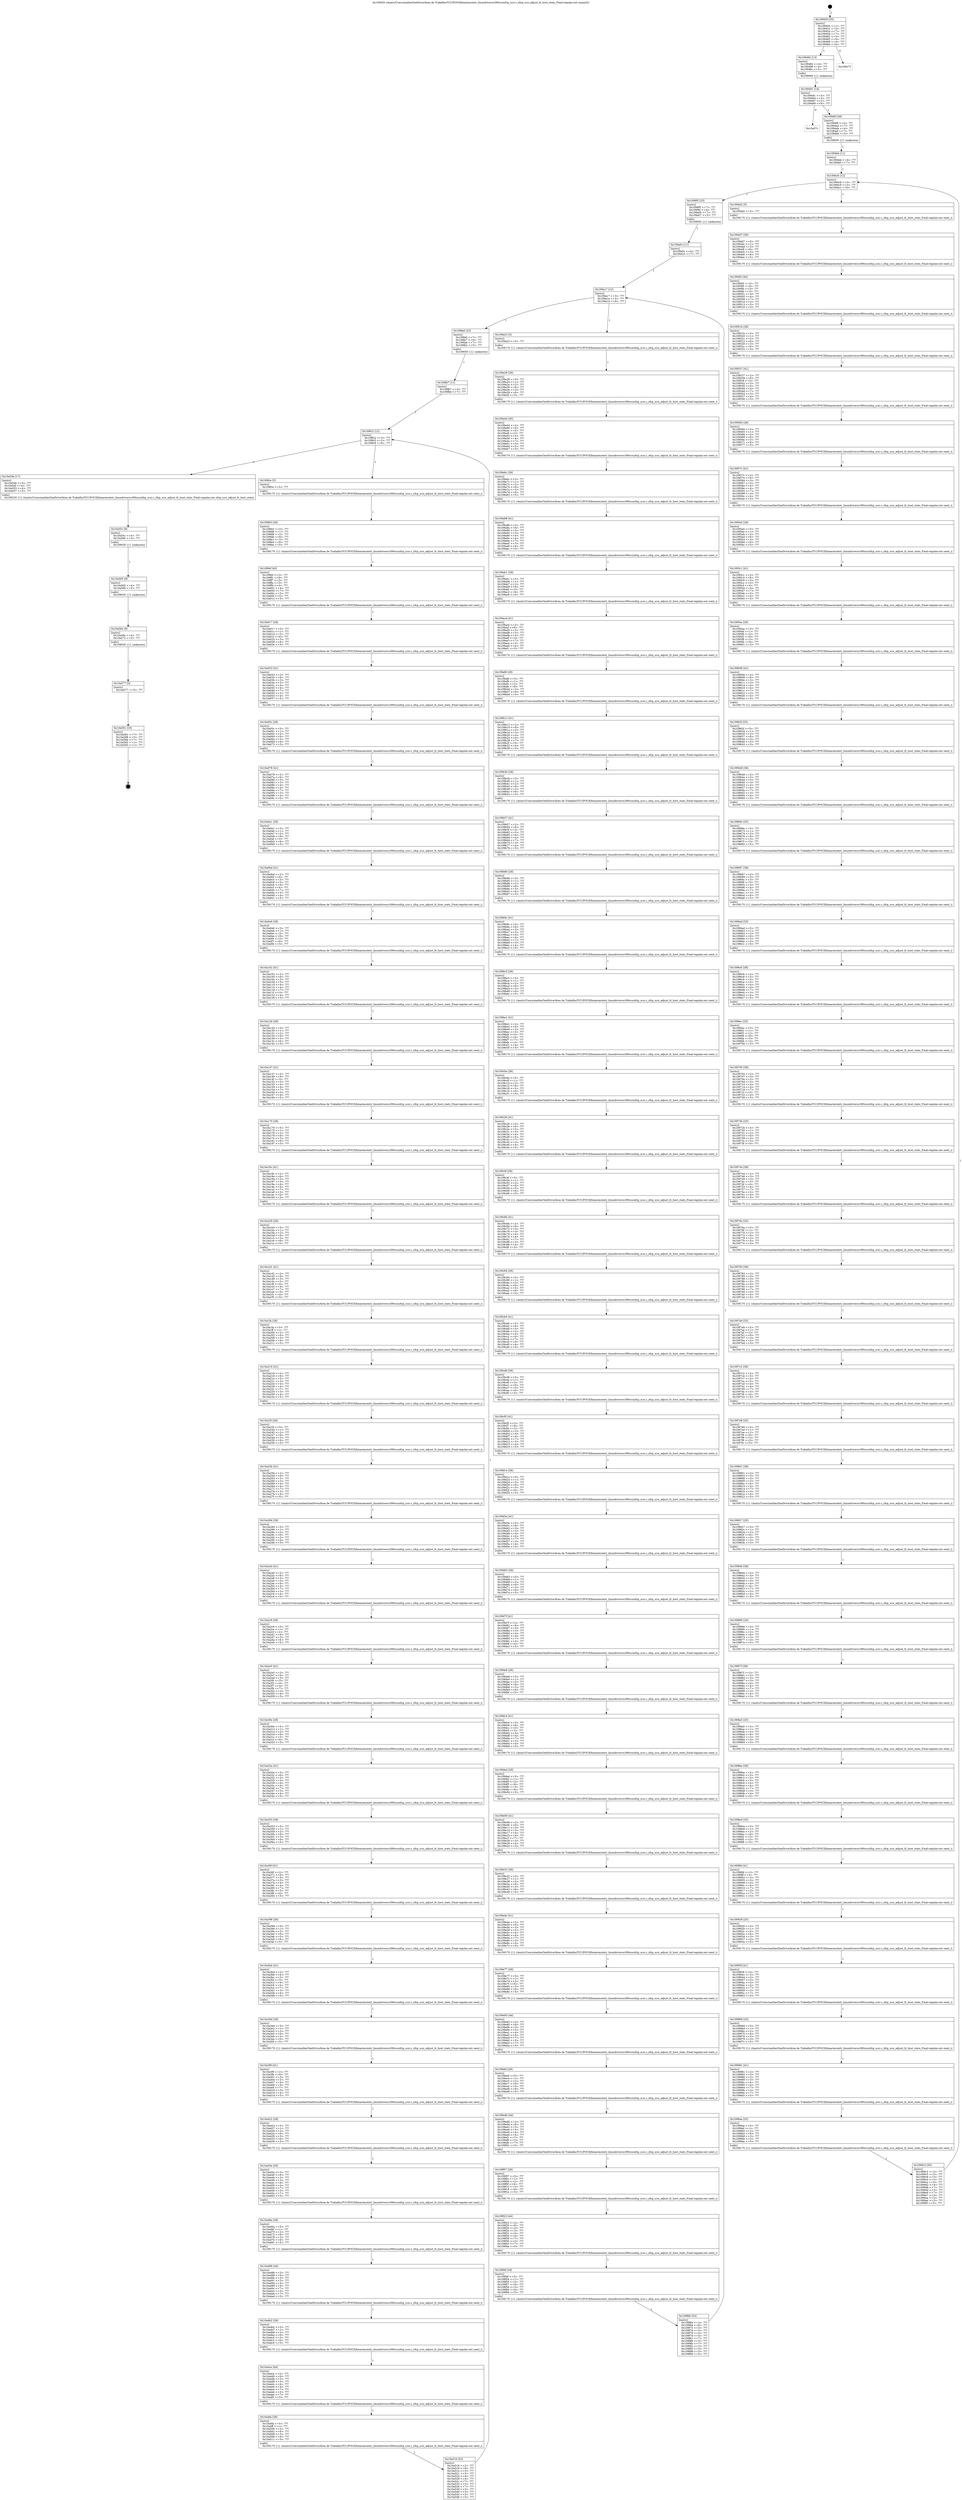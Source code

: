 digraph "0x109450" {
  label = "0x109450 (/mnt/c/Users/mathe/OneDrive/Área de Trabalho/TCC/POCII/binaries/extr_linuxdriverss390scsizfcp_scsi.c_zfcp_scsi_adjust_fc_host_stats_Final-regular.out::main(0))"
  labelloc = "t"
  node[shape=record]

  Entry [label="",width=0.3,height=0.3,shape=circle,fillcolor=black,style=filled]
  "0x109450" [label="{
     0x109450 [35]\l
     | [instrs]\l
     &nbsp;&nbsp;0x109450 \<+1\>: ???\l
     &nbsp;&nbsp;0x109451 \<+3\>: ???\l
     &nbsp;&nbsp;0x109454 \<+7\>: ???\l
     &nbsp;&nbsp;0x10945b \<+7\>: ???\l
     &nbsp;&nbsp;0x109462 \<+3\>: ???\l
     &nbsp;&nbsp;0x109465 \<+4\>: ???\l
     &nbsp;&nbsp;0x109469 \<+4\>: ???\l
     &nbsp;&nbsp;0x10946d \<+6\>: ???\l
  }"]
  "0x109484" [label="{
     0x109484 [13]\l
     | [instrs]\l
     &nbsp;&nbsp;0x109484 \<+4\>: ???\l
     &nbsp;&nbsp;0x109488 \<+4\>: ???\l
     &nbsp;&nbsp;0x10948c \<+5\>: ???\l
     | [calls]\l
     &nbsp;&nbsp;0x109060 \{1\} (unknown)\l
  }"]
  "0x109473" [label="{
     0x109473\l
  }", style=dashed]
  "0x109491" [label="{
     0x109491 [14]\l
     | [instrs]\l
     &nbsp;&nbsp;0x109491 \<+3\>: ???\l
     &nbsp;&nbsp;0x109494 \<+3\>: ???\l
     &nbsp;&nbsp;0x109497 \<+2\>: ???\l
     &nbsp;&nbsp;0x109499 \<+6\>: ???\l
  }"]
  "0x10a57c" [label="{
     0x10a57c\l
  }", style=dashed]
  "0x10949f" [label="{
     0x10949f [28]\l
     | [instrs]\l
     &nbsp;&nbsp;0x10949f \<+5\>: ???\l
     &nbsp;&nbsp;0x1094a4 \<+7\>: ???\l
     &nbsp;&nbsp;0x1094ab \<+4\>: ???\l
     &nbsp;&nbsp;0x1094af \<+7\>: ???\l
     &nbsp;&nbsp;0x1094b6 \<+5\>: ???\l
     | [calls]\l
     &nbsp;&nbsp;0x109050 \{1\} (unknown)\l
  }"]
  Exit [label="",width=0.3,height=0.3,shape=circle,fillcolor=black,style=filled,peripheries=2]
  "0x1094c6" [label="{
     0x1094c6 [12]\l
     | [instrs]\l
     &nbsp;&nbsp;0x1094c6 \<+3\>: ???\l
     &nbsp;&nbsp;0x1094c9 \<+3\>: ???\l
     &nbsp;&nbsp;0x1094cc \<+6\>: ???\l
  }"]
  "0x1099f5" [label="{
     0x1099f5 [23]\l
     | [instrs]\l
     &nbsp;&nbsp;0x1099f5 \<+7\>: ???\l
     &nbsp;&nbsp;0x1099fc \<+4\>: ???\l
     &nbsp;&nbsp;0x109a00 \<+7\>: ???\l
     &nbsp;&nbsp;0x109a07 \<+5\>: ???\l
     | [calls]\l
     &nbsp;&nbsp;0x109050 \{1\} (unknown)\l
  }"]
  "0x1094d2" [label="{
     0x1094d2 [5]\l
     | [instrs]\l
     &nbsp;&nbsp;0x1094d2 \<+5\>: ???\l
     | [calls]\l
     &nbsp;&nbsp;0x109170 \{1\} (/mnt/c/Users/mathe/OneDrive/Área de Trabalho/TCC/POCII/binaries/extr_linuxdriverss390scsizfcp_scsi.c_zfcp_scsi_adjust_fc_host_stats_Final-regular.out::next_i)\l
  }"]
  "0x1094d7" [label="{
     0x1094d7 [28]\l
     | [instrs]\l
     &nbsp;&nbsp;0x1094d7 \<+5\>: ???\l
     &nbsp;&nbsp;0x1094dc \<+1\>: ???\l
     &nbsp;&nbsp;0x1094dd \<+2\>: ???\l
     &nbsp;&nbsp;0x1094df \<+6\>: ???\l
     &nbsp;&nbsp;0x1094e5 \<+3\>: ???\l
     &nbsp;&nbsp;0x1094e8 \<+6\>: ???\l
     &nbsp;&nbsp;0x1094ee \<+5\>: ???\l
     | [calls]\l
     &nbsp;&nbsp;0x109170 \{1\} (/mnt/c/Users/mathe/OneDrive/Área de Trabalho/TCC/POCII/binaries/extr_linuxdriverss390scsizfcp_scsi.c_zfcp_scsi_adjust_fc_host_stats_Final-regular.out::next_i)\l
  }"]
  "0x1094f3" [label="{
     0x1094f3 [40]\l
     | [instrs]\l
     &nbsp;&nbsp;0x1094f3 \<+2\>: ???\l
     &nbsp;&nbsp;0x1094f5 \<+6\>: ???\l
     &nbsp;&nbsp;0x1094fb \<+3\>: ???\l
     &nbsp;&nbsp;0x1094fe \<+3\>: ???\l
     &nbsp;&nbsp;0x109501 \<+4\>: ???\l
     &nbsp;&nbsp;0x109505 \<+4\>: ???\l
     &nbsp;&nbsp;0x109509 \<+7\>: ???\l
     &nbsp;&nbsp;0x109510 \<+3\>: ???\l
     &nbsp;&nbsp;0x109513 \<+3\>: ???\l
     &nbsp;&nbsp;0x109516 \<+5\>: ???\l
     | [calls]\l
     &nbsp;&nbsp;0x109170 \{1\} (/mnt/c/Users/mathe/OneDrive/Área de Trabalho/TCC/POCII/binaries/extr_linuxdriverss390scsizfcp_scsi.c_zfcp_scsi_adjust_fc_host_stats_Final-regular.out::next_i)\l
  }"]
  "0x10951b" [label="{
     0x10951b [28]\l
     | [instrs]\l
     &nbsp;&nbsp;0x10951b \<+5\>: ???\l
     &nbsp;&nbsp;0x109520 \<+1\>: ???\l
     &nbsp;&nbsp;0x109521 \<+2\>: ???\l
     &nbsp;&nbsp;0x109523 \<+6\>: ???\l
     &nbsp;&nbsp;0x109529 \<+3\>: ???\l
     &nbsp;&nbsp;0x10952c \<+6\>: ???\l
     &nbsp;&nbsp;0x109532 \<+5\>: ???\l
     | [calls]\l
     &nbsp;&nbsp;0x109170 \{1\} (/mnt/c/Users/mathe/OneDrive/Área de Trabalho/TCC/POCII/binaries/extr_linuxdriverss390scsizfcp_scsi.c_zfcp_scsi_adjust_fc_host_stats_Final-regular.out::next_i)\l
  }"]
  "0x109537" [label="{
     0x109537 [41]\l
     | [instrs]\l
     &nbsp;&nbsp;0x109537 \<+2\>: ???\l
     &nbsp;&nbsp;0x109539 \<+6\>: ???\l
     &nbsp;&nbsp;0x10953f \<+3\>: ???\l
     &nbsp;&nbsp;0x109542 \<+3\>: ???\l
     &nbsp;&nbsp;0x109545 \<+4\>: ???\l
     &nbsp;&nbsp;0x109549 \<+4\>: ???\l
     &nbsp;&nbsp;0x10954d \<+7\>: ???\l
     &nbsp;&nbsp;0x109554 \<+3\>: ???\l
     &nbsp;&nbsp;0x109557 \<+4\>: ???\l
     &nbsp;&nbsp;0x10955b \<+5\>: ???\l
     | [calls]\l
     &nbsp;&nbsp;0x109170 \{1\} (/mnt/c/Users/mathe/OneDrive/Área de Trabalho/TCC/POCII/binaries/extr_linuxdriverss390scsizfcp_scsi.c_zfcp_scsi_adjust_fc_host_stats_Final-regular.out::next_i)\l
  }"]
  "0x109560" [label="{
     0x109560 [28]\l
     | [instrs]\l
     &nbsp;&nbsp;0x109560 \<+5\>: ???\l
     &nbsp;&nbsp;0x109565 \<+1\>: ???\l
     &nbsp;&nbsp;0x109566 \<+2\>: ???\l
     &nbsp;&nbsp;0x109568 \<+6\>: ???\l
     &nbsp;&nbsp;0x10956e \<+3\>: ???\l
     &nbsp;&nbsp;0x109571 \<+6\>: ???\l
     &nbsp;&nbsp;0x109577 \<+5\>: ???\l
     | [calls]\l
     &nbsp;&nbsp;0x109170 \{1\} (/mnt/c/Users/mathe/OneDrive/Área de Trabalho/TCC/POCII/binaries/extr_linuxdriverss390scsizfcp_scsi.c_zfcp_scsi_adjust_fc_host_stats_Final-regular.out::next_i)\l
  }"]
  "0x10957c" [label="{
     0x10957c [41]\l
     | [instrs]\l
     &nbsp;&nbsp;0x10957c \<+2\>: ???\l
     &nbsp;&nbsp;0x10957e \<+6\>: ???\l
     &nbsp;&nbsp;0x109584 \<+3\>: ???\l
     &nbsp;&nbsp;0x109587 \<+3\>: ???\l
     &nbsp;&nbsp;0x10958a \<+4\>: ???\l
     &nbsp;&nbsp;0x10958e \<+4\>: ???\l
     &nbsp;&nbsp;0x109592 \<+7\>: ???\l
     &nbsp;&nbsp;0x109599 \<+3\>: ???\l
     &nbsp;&nbsp;0x10959c \<+4\>: ???\l
     &nbsp;&nbsp;0x1095a0 \<+5\>: ???\l
     | [calls]\l
     &nbsp;&nbsp;0x109170 \{1\} (/mnt/c/Users/mathe/OneDrive/Área de Trabalho/TCC/POCII/binaries/extr_linuxdriverss390scsizfcp_scsi.c_zfcp_scsi_adjust_fc_host_stats_Final-regular.out::next_i)\l
  }"]
  "0x1095a5" [label="{
     0x1095a5 [28]\l
     | [instrs]\l
     &nbsp;&nbsp;0x1095a5 \<+5\>: ???\l
     &nbsp;&nbsp;0x1095aa \<+1\>: ???\l
     &nbsp;&nbsp;0x1095ab \<+2\>: ???\l
     &nbsp;&nbsp;0x1095ad \<+6\>: ???\l
     &nbsp;&nbsp;0x1095b3 \<+3\>: ???\l
     &nbsp;&nbsp;0x1095b6 \<+6\>: ???\l
     &nbsp;&nbsp;0x1095bc \<+5\>: ???\l
     | [calls]\l
     &nbsp;&nbsp;0x109170 \{1\} (/mnt/c/Users/mathe/OneDrive/Área de Trabalho/TCC/POCII/binaries/extr_linuxdriverss390scsizfcp_scsi.c_zfcp_scsi_adjust_fc_host_stats_Final-regular.out::next_i)\l
  }"]
  "0x1095c1" [label="{
     0x1095c1 [41]\l
     | [instrs]\l
     &nbsp;&nbsp;0x1095c1 \<+2\>: ???\l
     &nbsp;&nbsp;0x1095c3 \<+6\>: ???\l
     &nbsp;&nbsp;0x1095c9 \<+3\>: ???\l
     &nbsp;&nbsp;0x1095cc \<+3\>: ???\l
     &nbsp;&nbsp;0x1095cf \<+4\>: ???\l
     &nbsp;&nbsp;0x1095d3 \<+4\>: ???\l
     &nbsp;&nbsp;0x1095d7 \<+7\>: ???\l
     &nbsp;&nbsp;0x1095de \<+3\>: ???\l
     &nbsp;&nbsp;0x1095e1 \<+4\>: ???\l
     &nbsp;&nbsp;0x1095e5 \<+5\>: ???\l
     | [calls]\l
     &nbsp;&nbsp;0x109170 \{1\} (/mnt/c/Users/mathe/OneDrive/Área de Trabalho/TCC/POCII/binaries/extr_linuxdriverss390scsizfcp_scsi.c_zfcp_scsi_adjust_fc_host_stats_Final-regular.out::next_i)\l
  }"]
  "0x1095ea" [label="{
     0x1095ea [28]\l
     | [instrs]\l
     &nbsp;&nbsp;0x1095ea \<+5\>: ???\l
     &nbsp;&nbsp;0x1095ef \<+1\>: ???\l
     &nbsp;&nbsp;0x1095f0 \<+2\>: ???\l
     &nbsp;&nbsp;0x1095f2 \<+6\>: ???\l
     &nbsp;&nbsp;0x1095f8 \<+3\>: ???\l
     &nbsp;&nbsp;0x1095fb \<+6\>: ???\l
     &nbsp;&nbsp;0x109601 \<+5\>: ???\l
     | [calls]\l
     &nbsp;&nbsp;0x109170 \{1\} (/mnt/c/Users/mathe/OneDrive/Área de Trabalho/TCC/POCII/binaries/extr_linuxdriverss390scsizfcp_scsi.c_zfcp_scsi_adjust_fc_host_stats_Final-regular.out::next_i)\l
  }"]
  "0x109606" [label="{
     0x109606 [41]\l
     | [instrs]\l
     &nbsp;&nbsp;0x109606 \<+2\>: ???\l
     &nbsp;&nbsp;0x109608 \<+6\>: ???\l
     &nbsp;&nbsp;0x10960e \<+3\>: ???\l
     &nbsp;&nbsp;0x109611 \<+3\>: ???\l
     &nbsp;&nbsp;0x109614 \<+4\>: ???\l
     &nbsp;&nbsp;0x109618 \<+4\>: ???\l
     &nbsp;&nbsp;0x10961c \<+7\>: ???\l
     &nbsp;&nbsp;0x109623 \<+3\>: ???\l
     &nbsp;&nbsp;0x109626 \<+4\>: ???\l
     &nbsp;&nbsp;0x10962a \<+5\>: ???\l
     | [calls]\l
     &nbsp;&nbsp;0x109170 \{1\} (/mnt/c/Users/mathe/OneDrive/Área de Trabalho/TCC/POCII/binaries/extr_linuxdriverss390scsizfcp_scsi.c_zfcp_scsi_adjust_fc_host_stats_Final-regular.out::next_i)\l
  }"]
  "0x10962f" [label="{
     0x10962f [25]\l
     | [instrs]\l
     &nbsp;&nbsp;0x10962f \<+5\>: ???\l
     &nbsp;&nbsp;0x109634 \<+1\>: ???\l
     &nbsp;&nbsp;0x109635 \<+2\>: ???\l
     &nbsp;&nbsp;0x109637 \<+6\>: ???\l
     &nbsp;&nbsp;0x10963d \<+3\>: ???\l
     &nbsp;&nbsp;0x109640 \<+3\>: ???\l
     &nbsp;&nbsp;0x109643 \<+5\>: ???\l
     | [calls]\l
     &nbsp;&nbsp;0x109170 \{1\} (/mnt/c/Users/mathe/OneDrive/Área de Trabalho/TCC/POCII/binaries/extr_linuxdriverss390scsizfcp_scsi.c_zfcp_scsi_adjust_fc_host_stats_Final-regular.out::next_i)\l
  }"]
  "0x109648" [label="{
     0x109648 [38]\l
     | [instrs]\l
     &nbsp;&nbsp;0x109648 \<+2\>: ???\l
     &nbsp;&nbsp;0x10964a \<+3\>: ???\l
     &nbsp;&nbsp;0x10964d \<+3\>: ???\l
     &nbsp;&nbsp;0x109650 \<+3\>: ???\l
     &nbsp;&nbsp;0x109653 \<+4\>: ???\l
     &nbsp;&nbsp;0x109657 \<+4\>: ???\l
     &nbsp;&nbsp;0x10965b \<+7\>: ???\l
     &nbsp;&nbsp;0x109662 \<+3\>: ???\l
     &nbsp;&nbsp;0x109665 \<+4\>: ???\l
     &nbsp;&nbsp;0x109669 \<+5\>: ???\l
     | [calls]\l
     &nbsp;&nbsp;0x109170 \{1\} (/mnt/c/Users/mathe/OneDrive/Área de Trabalho/TCC/POCII/binaries/extr_linuxdriverss390scsizfcp_scsi.c_zfcp_scsi_adjust_fc_host_stats_Final-regular.out::next_i)\l
  }"]
  "0x10966e" [label="{
     0x10966e [25]\l
     | [instrs]\l
     &nbsp;&nbsp;0x10966e \<+5\>: ???\l
     &nbsp;&nbsp;0x109673 \<+1\>: ???\l
     &nbsp;&nbsp;0x109674 \<+2\>: ???\l
     &nbsp;&nbsp;0x109676 \<+6\>: ???\l
     &nbsp;&nbsp;0x10967c \<+3\>: ???\l
     &nbsp;&nbsp;0x10967f \<+3\>: ???\l
     &nbsp;&nbsp;0x109682 \<+5\>: ???\l
     | [calls]\l
     &nbsp;&nbsp;0x109170 \{1\} (/mnt/c/Users/mathe/OneDrive/Área de Trabalho/TCC/POCII/binaries/extr_linuxdriverss390scsizfcp_scsi.c_zfcp_scsi_adjust_fc_host_stats_Final-regular.out::next_i)\l
  }"]
  "0x109687" [label="{
     0x109687 [38]\l
     | [instrs]\l
     &nbsp;&nbsp;0x109687 \<+2\>: ???\l
     &nbsp;&nbsp;0x109689 \<+3\>: ???\l
     &nbsp;&nbsp;0x10968c \<+3\>: ???\l
     &nbsp;&nbsp;0x10968f \<+3\>: ???\l
     &nbsp;&nbsp;0x109692 \<+4\>: ???\l
     &nbsp;&nbsp;0x109696 \<+4\>: ???\l
     &nbsp;&nbsp;0x10969a \<+7\>: ???\l
     &nbsp;&nbsp;0x1096a1 \<+3\>: ???\l
     &nbsp;&nbsp;0x1096a4 \<+4\>: ???\l
     &nbsp;&nbsp;0x1096a8 \<+5\>: ???\l
     | [calls]\l
     &nbsp;&nbsp;0x109170 \{1\} (/mnt/c/Users/mathe/OneDrive/Área de Trabalho/TCC/POCII/binaries/extr_linuxdriverss390scsizfcp_scsi.c_zfcp_scsi_adjust_fc_host_stats_Final-regular.out::next_i)\l
  }"]
  "0x1096ad" [label="{
     0x1096ad [25]\l
     | [instrs]\l
     &nbsp;&nbsp;0x1096ad \<+5\>: ???\l
     &nbsp;&nbsp;0x1096b2 \<+1\>: ???\l
     &nbsp;&nbsp;0x1096b3 \<+2\>: ???\l
     &nbsp;&nbsp;0x1096b5 \<+6\>: ???\l
     &nbsp;&nbsp;0x1096bb \<+3\>: ???\l
     &nbsp;&nbsp;0x1096be \<+3\>: ???\l
     &nbsp;&nbsp;0x1096c1 \<+5\>: ???\l
     | [calls]\l
     &nbsp;&nbsp;0x109170 \{1\} (/mnt/c/Users/mathe/OneDrive/Área de Trabalho/TCC/POCII/binaries/extr_linuxdriverss390scsizfcp_scsi.c_zfcp_scsi_adjust_fc_host_stats_Final-regular.out::next_i)\l
  }"]
  "0x1096c6" [label="{
     0x1096c6 [38]\l
     | [instrs]\l
     &nbsp;&nbsp;0x1096c6 \<+2\>: ???\l
     &nbsp;&nbsp;0x1096c8 \<+3\>: ???\l
     &nbsp;&nbsp;0x1096cb \<+3\>: ???\l
     &nbsp;&nbsp;0x1096ce \<+3\>: ???\l
     &nbsp;&nbsp;0x1096d1 \<+4\>: ???\l
     &nbsp;&nbsp;0x1096d5 \<+4\>: ???\l
     &nbsp;&nbsp;0x1096d9 \<+7\>: ???\l
     &nbsp;&nbsp;0x1096e0 \<+3\>: ???\l
     &nbsp;&nbsp;0x1096e3 \<+4\>: ???\l
     &nbsp;&nbsp;0x1096e7 \<+5\>: ???\l
     | [calls]\l
     &nbsp;&nbsp;0x109170 \{1\} (/mnt/c/Users/mathe/OneDrive/Área de Trabalho/TCC/POCII/binaries/extr_linuxdriverss390scsizfcp_scsi.c_zfcp_scsi_adjust_fc_host_stats_Final-regular.out::next_i)\l
  }"]
  "0x1096ec" [label="{
     0x1096ec [25]\l
     | [instrs]\l
     &nbsp;&nbsp;0x1096ec \<+5\>: ???\l
     &nbsp;&nbsp;0x1096f1 \<+1\>: ???\l
     &nbsp;&nbsp;0x1096f2 \<+2\>: ???\l
     &nbsp;&nbsp;0x1096f4 \<+6\>: ???\l
     &nbsp;&nbsp;0x1096fa \<+3\>: ???\l
     &nbsp;&nbsp;0x1096fd \<+3\>: ???\l
     &nbsp;&nbsp;0x109700 \<+5\>: ???\l
     | [calls]\l
     &nbsp;&nbsp;0x109170 \{1\} (/mnt/c/Users/mathe/OneDrive/Área de Trabalho/TCC/POCII/binaries/extr_linuxdriverss390scsizfcp_scsi.c_zfcp_scsi_adjust_fc_host_stats_Final-regular.out::next_i)\l
  }"]
  "0x109705" [label="{
     0x109705 [38]\l
     | [instrs]\l
     &nbsp;&nbsp;0x109705 \<+2\>: ???\l
     &nbsp;&nbsp;0x109707 \<+3\>: ???\l
     &nbsp;&nbsp;0x10970a \<+3\>: ???\l
     &nbsp;&nbsp;0x10970d \<+3\>: ???\l
     &nbsp;&nbsp;0x109710 \<+4\>: ???\l
     &nbsp;&nbsp;0x109714 \<+4\>: ???\l
     &nbsp;&nbsp;0x109718 \<+7\>: ???\l
     &nbsp;&nbsp;0x10971f \<+3\>: ???\l
     &nbsp;&nbsp;0x109722 \<+4\>: ???\l
     &nbsp;&nbsp;0x109726 \<+5\>: ???\l
     | [calls]\l
     &nbsp;&nbsp;0x109170 \{1\} (/mnt/c/Users/mathe/OneDrive/Área de Trabalho/TCC/POCII/binaries/extr_linuxdriverss390scsizfcp_scsi.c_zfcp_scsi_adjust_fc_host_stats_Final-regular.out::next_i)\l
  }"]
  "0x10972b" [label="{
     0x10972b [25]\l
     | [instrs]\l
     &nbsp;&nbsp;0x10972b \<+5\>: ???\l
     &nbsp;&nbsp;0x109730 \<+1\>: ???\l
     &nbsp;&nbsp;0x109731 \<+2\>: ???\l
     &nbsp;&nbsp;0x109733 \<+6\>: ???\l
     &nbsp;&nbsp;0x109739 \<+3\>: ???\l
     &nbsp;&nbsp;0x10973c \<+3\>: ???\l
     &nbsp;&nbsp;0x10973f \<+5\>: ???\l
     | [calls]\l
     &nbsp;&nbsp;0x109170 \{1\} (/mnt/c/Users/mathe/OneDrive/Área de Trabalho/TCC/POCII/binaries/extr_linuxdriverss390scsizfcp_scsi.c_zfcp_scsi_adjust_fc_host_stats_Final-regular.out::next_i)\l
  }"]
  "0x109744" [label="{
     0x109744 [38]\l
     | [instrs]\l
     &nbsp;&nbsp;0x109744 \<+2\>: ???\l
     &nbsp;&nbsp;0x109746 \<+3\>: ???\l
     &nbsp;&nbsp;0x109749 \<+3\>: ???\l
     &nbsp;&nbsp;0x10974c \<+3\>: ???\l
     &nbsp;&nbsp;0x10974f \<+4\>: ???\l
     &nbsp;&nbsp;0x109753 \<+4\>: ???\l
     &nbsp;&nbsp;0x109757 \<+7\>: ???\l
     &nbsp;&nbsp;0x10975e \<+3\>: ???\l
     &nbsp;&nbsp;0x109761 \<+4\>: ???\l
     &nbsp;&nbsp;0x109765 \<+5\>: ???\l
     | [calls]\l
     &nbsp;&nbsp;0x109170 \{1\} (/mnt/c/Users/mathe/OneDrive/Área de Trabalho/TCC/POCII/binaries/extr_linuxdriverss390scsizfcp_scsi.c_zfcp_scsi_adjust_fc_host_stats_Final-regular.out::next_i)\l
  }"]
  "0x10976a" [label="{
     0x10976a [25]\l
     | [instrs]\l
     &nbsp;&nbsp;0x10976a \<+5\>: ???\l
     &nbsp;&nbsp;0x10976f \<+1\>: ???\l
     &nbsp;&nbsp;0x109770 \<+2\>: ???\l
     &nbsp;&nbsp;0x109772 \<+6\>: ???\l
     &nbsp;&nbsp;0x109778 \<+3\>: ???\l
     &nbsp;&nbsp;0x10977b \<+3\>: ???\l
     &nbsp;&nbsp;0x10977e \<+5\>: ???\l
     | [calls]\l
     &nbsp;&nbsp;0x109170 \{1\} (/mnt/c/Users/mathe/OneDrive/Área de Trabalho/TCC/POCII/binaries/extr_linuxdriverss390scsizfcp_scsi.c_zfcp_scsi_adjust_fc_host_stats_Final-regular.out::next_i)\l
  }"]
  "0x109783" [label="{
     0x109783 [38]\l
     | [instrs]\l
     &nbsp;&nbsp;0x109783 \<+2\>: ???\l
     &nbsp;&nbsp;0x109785 \<+3\>: ???\l
     &nbsp;&nbsp;0x109788 \<+3\>: ???\l
     &nbsp;&nbsp;0x10978b \<+3\>: ???\l
     &nbsp;&nbsp;0x10978e \<+4\>: ???\l
     &nbsp;&nbsp;0x109792 \<+4\>: ???\l
     &nbsp;&nbsp;0x109796 \<+7\>: ???\l
     &nbsp;&nbsp;0x10979d \<+3\>: ???\l
     &nbsp;&nbsp;0x1097a0 \<+4\>: ???\l
     &nbsp;&nbsp;0x1097a4 \<+5\>: ???\l
     | [calls]\l
     &nbsp;&nbsp;0x109170 \{1\} (/mnt/c/Users/mathe/OneDrive/Área de Trabalho/TCC/POCII/binaries/extr_linuxdriverss390scsizfcp_scsi.c_zfcp_scsi_adjust_fc_host_stats_Final-regular.out::next_i)\l
  }"]
  "0x1097a9" [label="{
     0x1097a9 [25]\l
     | [instrs]\l
     &nbsp;&nbsp;0x1097a9 \<+5\>: ???\l
     &nbsp;&nbsp;0x1097ae \<+1\>: ???\l
     &nbsp;&nbsp;0x1097af \<+2\>: ???\l
     &nbsp;&nbsp;0x1097b1 \<+6\>: ???\l
     &nbsp;&nbsp;0x1097b7 \<+3\>: ???\l
     &nbsp;&nbsp;0x1097ba \<+3\>: ???\l
     &nbsp;&nbsp;0x1097bd \<+5\>: ???\l
     | [calls]\l
     &nbsp;&nbsp;0x109170 \{1\} (/mnt/c/Users/mathe/OneDrive/Área de Trabalho/TCC/POCII/binaries/extr_linuxdriverss390scsizfcp_scsi.c_zfcp_scsi_adjust_fc_host_stats_Final-regular.out::next_i)\l
  }"]
  "0x1097c2" [label="{
     0x1097c2 [38]\l
     | [instrs]\l
     &nbsp;&nbsp;0x1097c2 \<+2\>: ???\l
     &nbsp;&nbsp;0x1097c4 \<+3\>: ???\l
     &nbsp;&nbsp;0x1097c7 \<+3\>: ???\l
     &nbsp;&nbsp;0x1097ca \<+3\>: ???\l
     &nbsp;&nbsp;0x1097cd \<+4\>: ???\l
     &nbsp;&nbsp;0x1097d1 \<+4\>: ???\l
     &nbsp;&nbsp;0x1097d5 \<+7\>: ???\l
     &nbsp;&nbsp;0x1097dc \<+3\>: ???\l
     &nbsp;&nbsp;0x1097df \<+4\>: ???\l
     &nbsp;&nbsp;0x1097e3 \<+5\>: ???\l
     | [calls]\l
     &nbsp;&nbsp;0x109170 \{1\} (/mnt/c/Users/mathe/OneDrive/Área de Trabalho/TCC/POCII/binaries/extr_linuxdriverss390scsizfcp_scsi.c_zfcp_scsi_adjust_fc_host_stats_Final-regular.out::next_i)\l
  }"]
  "0x1097e8" [label="{
     0x1097e8 [25]\l
     | [instrs]\l
     &nbsp;&nbsp;0x1097e8 \<+5\>: ???\l
     &nbsp;&nbsp;0x1097ed \<+1\>: ???\l
     &nbsp;&nbsp;0x1097ee \<+2\>: ???\l
     &nbsp;&nbsp;0x1097f0 \<+6\>: ???\l
     &nbsp;&nbsp;0x1097f6 \<+3\>: ???\l
     &nbsp;&nbsp;0x1097f9 \<+3\>: ???\l
     &nbsp;&nbsp;0x1097fc \<+5\>: ???\l
     | [calls]\l
     &nbsp;&nbsp;0x109170 \{1\} (/mnt/c/Users/mathe/OneDrive/Área de Trabalho/TCC/POCII/binaries/extr_linuxdriverss390scsizfcp_scsi.c_zfcp_scsi_adjust_fc_host_stats_Final-regular.out::next_i)\l
  }"]
  "0x109801" [label="{
     0x109801 [38]\l
     | [instrs]\l
     &nbsp;&nbsp;0x109801 \<+2\>: ???\l
     &nbsp;&nbsp;0x109803 \<+3\>: ???\l
     &nbsp;&nbsp;0x109806 \<+3\>: ???\l
     &nbsp;&nbsp;0x109809 \<+3\>: ???\l
     &nbsp;&nbsp;0x10980c \<+4\>: ???\l
     &nbsp;&nbsp;0x109810 \<+4\>: ???\l
     &nbsp;&nbsp;0x109814 \<+7\>: ???\l
     &nbsp;&nbsp;0x10981b \<+3\>: ???\l
     &nbsp;&nbsp;0x10981e \<+4\>: ???\l
     &nbsp;&nbsp;0x109822 \<+5\>: ???\l
     | [calls]\l
     &nbsp;&nbsp;0x109170 \{1\} (/mnt/c/Users/mathe/OneDrive/Área de Trabalho/TCC/POCII/binaries/extr_linuxdriverss390scsizfcp_scsi.c_zfcp_scsi_adjust_fc_host_stats_Final-regular.out::next_i)\l
  }"]
  "0x109827" [label="{
     0x109827 [25]\l
     | [instrs]\l
     &nbsp;&nbsp;0x109827 \<+5\>: ???\l
     &nbsp;&nbsp;0x10982c \<+1\>: ???\l
     &nbsp;&nbsp;0x10982d \<+2\>: ???\l
     &nbsp;&nbsp;0x10982f \<+6\>: ???\l
     &nbsp;&nbsp;0x109835 \<+3\>: ???\l
     &nbsp;&nbsp;0x109838 \<+3\>: ???\l
     &nbsp;&nbsp;0x10983b \<+5\>: ???\l
     | [calls]\l
     &nbsp;&nbsp;0x109170 \{1\} (/mnt/c/Users/mathe/OneDrive/Área de Trabalho/TCC/POCII/binaries/extr_linuxdriverss390scsizfcp_scsi.c_zfcp_scsi_adjust_fc_host_stats_Final-regular.out::next_i)\l
  }"]
  "0x109840" [label="{
     0x109840 [38]\l
     | [instrs]\l
     &nbsp;&nbsp;0x109840 \<+2\>: ???\l
     &nbsp;&nbsp;0x109842 \<+3\>: ???\l
     &nbsp;&nbsp;0x109845 \<+3\>: ???\l
     &nbsp;&nbsp;0x109848 \<+3\>: ???\l
     &nbsp;&nbsp;0x10984b \<+4\>: ???\l
     &nbsp;&nbsp;0x10984f \<+4\>: ???\l
     &nbsp;&nbsp;0x109853 \<+7\>: ???\l
     &nbsp;&nbsp;0x10985a \<+3\>: ???\l
     &nbsp;&nbsp;0x10985d \<+4\>: ???\l
     &nbsp;&nbsp;0x109861 \<+5\>: ???\l
     | [calls]\l
     &nbsp;&nbsp;0x109170 \{1\} (/mnt/c/Users/mathe/OneDrive/Área de Trabalho/TCC/POCII/binaries/extr_linuxdriverss390scsizfcp_scsi.c_zfcp_scsi_adjust_fc_host_stats_Final-regular.out::next_i)\l
  }"]
  "0x109866" [label="{
     0x109866 [25]\l
     | [instrs]\l
     &nbsp;&nbsp;0x109866 \<+5\>: ???\l
     &nbsp;&nbsp;0x10986b \<+1\>: ???\l
     &nbsp;&nbsp;0x10986c \<+2\>: ???\l
     &nbsp;&nbsp;0x10986e \<+6\>: ???\l
     &nbsp;&nbsp;0x109874 \<+3\>: ???\l
     &nbsp;&nbsp;0x109877 \<+3\>: ???\l
     &nbsp;&nbsp;0x10987a \<+5\>: ???\l
     | [calls]\l
     &nbsp;&nbsp;0x109170 \{1\} (/mnt/c/Users/mathe/OneDrive/Área de Trabalho/TCC/POCII/binaries/extr_linuxdriverss390scsizfcp_scsi.c_zfcp_scsi_adjust_fc_host_stats_Final-regular.out::next_i)\l
  }"]
  "0x10987f" [label="{
     0x10987f [38]\l
     | [instrs]\l
     &nbsp;&nbsp;0x10987f \<+2\>: ???\l
     &nbsp;&nbsp;0x109881 \<+3\>: ???\l
     &nbsp;&nbsp;0x109884 \<+3\>: ???\l
     &nbsp;&nbsp;0x109887 \<+3\>: ???\l
     &nbsp;&nbsp;0x10988a \<+4\>: ???\l
     &nbsp;&nbsp;0x10988e \<+4\>: ???\l
     &nbsp;&nbsp;0x109892 \<+7\>: ???\l
     &nbsp;&nbsp;0x109899 \<+3\>: ???\l
     &nbsp;&nbsp;0x10989c \<+4\>: ???\l
     &nbsp;&nbsp;0x1098a0 \<+5\>: ???\l
     | [calls]\l
     &nbsp;&nbsp;0x109170 \{1\} (/mnt/c/Users/mathe/OneDrive/Área de Trabalho/TCC/POCII/binaries/extr_linuxdriverss390scsizfcp_scsi.c_zfcp_scsi_adjust_fc_host_stats_Final-regular.out::next_i)\l
  }"]
  "0x1098a5" [label="{
     0x1098a5 [25]\l
     | [instrs]\l
     &nbsp;&nbsp;0x1098a5 \<+5\>: ???\l
     &nbsp;&nbsp;0x1098aa \<+1\>: ???\l
     &nbsp;&nbsp;0x1098ab \<+2\>: ???\l
     &nbsp;&nbsp;0x1098ad \<+6\>: ???\l
     &nbsp;&nbsp;0x1098b3 \<+3\>: ???\l
     &nbsp;&nbsp;0x1098b6 \<+3\>: ???\l
     &nbsp;&nbsp;0x1098b9 \<+5\>: ???\l
     | [calls]\l
     &nbsp;&nbsp;0x109170 \{1\} (/mnt/c/Users/mathe/OneDrive/Área de Trabalho/TCC/POCII/binaries/extr_linuxdriverss390scsizfcp_scsi.c_zfcp_scsi_adjust_fc_host_stats_Final-regular.out::next_i)\l
  }"]
  "0x1098be" [label="{
     0x1098be [38]\l
     | [instrs]\l
     &nbsp;&nbsp;0x1098be \<+2\>: ???\l
     &nbsp;&nbsp;0x1098c0 \<+3\>: ???\l
     &nbsp;&nbsp;0x1098c3 \<+3\>: ???\l
     &nbsp;&nbsp;0x1098c6 \<+3\>: ???\l
     &nbsp;&nbsp;0x1098c9 \<+4\>: ???\l
     &nbsp;&nbsp;0x1098cd \<+4\>: ???\l
     &nbsp;&nbsp;0x1098d1 \<+7\>: ???\l
     &nbsp;&nbsp;0x1098d8 \<+3\>: ???\l
     &nbsp;&nbsp;0x1098db \<+4\>: ???\l
     &nbsp;&nbsp;0x1098df \<+5\>: ???\l
     | [calls]\l
     &nbsp;&nbsp;0x109170 \{1\} (/mnt/c/Users/mathe/OneDrive/Área de Trabalho/TCC/POCII/binaries/extr_linuxdriverss390scsizfcp_scsi.c_zfcp_scsi_adjust_fc_host_stats_Final-regular.out::next_i)\l
  }"]
  "0x1098e4" [label="{
     0x1098e4 [25]\l
     | [instrs]\l
     &nbsp;&nbsp;0x1098e4 \<+5\>: ???\l
     &nbsp;&nbsp;0x1098e9 \<+1\>: ???\l
     &nbsp;&nbsp;0x1098ea \<+2\>: ???\l
     &nbsp;&nbsp;0x1098ec \<+6\>: ???\l
     &nbsp;&nbsp;0x1098f2 \<+3\>: ???\l
     &nbsp;&nbsp;0x1098f5 \<+3\>: ???\l
     &nbsp;&nbsp;0x1098f8 \<+5\>: ???\l
     | [calls]\l
     &nbsp;&nbsp;0x109170 \{1\} (/mnt/c/Users/mathe/OneDrive/Área de Trabalho/TCC/POCII/binaries/extr_linuxdriverss390scsizfcp_scsi.c_zfcp_scsi_adjust_fc_host_stats_Final-regular.out::next_i)\l
  }"]
  "0x1098fd" [label="{
     0x1098fd [41]\l
     | [instrs]\l
     &nbsp;&nbsp;0x1098fd \<+2\>: ???\l
     &nbsp;&nbsp;0x1098ff \<+3\>: ???\l
     &nbsp;&nbsp;0x109902 \<+3\>: ???\l
     &nbsp;&nbsp;0x109905 \<+3\>: ???\l
     &nbsp;&nbsp;0x109908 \<+4\>: ???\l
     &nbsp;&nbsp;0x10990c \<+4\>: ???\l
     &nbsp;&nbsp;0x109910 \<+7\>: ???\l
     &nbsp;&nbsp;0x109917 \<+3\>: ???\l
     &nbsp;&nbsp;0x10991a \<+7\>: ???\l
     &nbsp;&nbsp;0x109921 \<+5\>: ???\l
     | [calls]\l
     &nbsp;&nbsp;0x109170 \{1\} (/mnt/c/Users/mathe/OneDrive/Área de Trabalho/TCC/POCII/binaries/extr_linuxdriverss390scsizfcp_scsi.c_zfcp_scsi_adjust_fc_host_stats_Final-regular.out::next_i)\l
  }"]
  "0x109926" [label="{
     0x109926 [25]\l
     | [instrs]\l
     &nbsp;&nbsp;0x109926 \<+5\>: ???\l
     &nbsp;&nbsp;0x10992b \<+1\>: ???\l
     &nbsp;&nbsp;0x10992c \<+2\>: ???\l
     &nbsp;&nbsp;0x10992e \<+6\>: ???\l
     &nbsp;&nbsp;0x109934 \<+3\>: ???\l
     &nbsp;&nbsp;0x109937 \<+3\>: ???\l
     &nbsp;&nbsp;0x10993a \<+5\>: ???\l
     | [calls]\l
     &nbsp;&nbsp;0x109170 \{1\} (/mnt/c/Users/mathe/OneDrive/Área de Trabalho/TCC/POCII/binaries/extr_linuxdriverss390scsizfcp_scsi.c_zfcp_scsi_adjust_fc_host_stats_Final-regular.out::next_i)\l
  }"]
  "0x10993f" [label="{
     0x10993f [41]\l
     | [instrs]\l
     &nbsp;&nbsp;0x10993f \<+2\>: ???\l
     &nbsp;&nbsp;0x109941 \<+3\>: ???\l
     &nbsp;&nbsp;0x109944 \<+3\>: ???\l
     &nbsp;&nbsp;0x109947 \<+3\>: ???\l
     &nbsp;&nbsp;0x10994a \<+4\>: ???\l
     &nbsp;&nbsp;0x10994e \<+4\>: ???\l
     &nbsp;&nbsp;0x109952 \<+7\>: ???\l
     &nbsp;&nbsp;0x109959 \<+3\>: ???\l
     &nbsp;&nbsp;0x10995c \<+7\>: ???\l
     &nbsp;&nbsp;0x109963 \<+5\>: ???\l
     | [calls]\l
     &nbsp;&nbsp;0x109170 \{1\} (/mnt/c/Users/mathe/OneDrive/Área de Trabalho/TCC/POCII/binaries/extr_linuxdriverss390scsizfcp_scsi.c_zfcp_scsi_adjust_fc_host_stats_Final-regular.out::next_i)\l
  }"]
  "0x109968" [label="{
     0x109968 [25]\l
     | [instrs]\l
     &nbsp;&nbsp;0x109968 \<+5\>: ???\l
     &nbsp;&nbsp;0x10996d \<+1\>: ???\l
     &nbsp;&nbsp;0x10996e \<+2\>: ???\l
     &nbsp;&nbsp;0x109970 \<+6\>: ???\l
     &nbsp;&nbsp;0x109976 \<+3\>: ???\l
     &nbsp;&nbsp;0x109979 \<+3\>: ???\l
     &nbsp;&nbsp;0x10997c \<+5\>: ???\l
     | [calls]\l
     &nbsp;&nbsp;0x109170 \{1\} (/mnt/c/Users/mathe/OneDrive/Área de Trabalho/TCC/POCII/binaries/extr_linuxdriverss390scsizfcp_scsi.c_zfcp_scsi_adjust_fc_host_stats_Final-regular.out::next_i)\l
  }"]
  "0x109981" [label="{
     0x109981 [41]\l
     | [instrs]\l
     &nbsp;&nbsp;0x109981 \<+2\>: ???\l
     &nbsp;&nbsp;0x109983 \<+3\>: ???\l
     &nbsp;&nbsp;0x109986 \<+3\>: ???\l
     &nbsp;&nbsp;0x109989 \<+3\>: ???\l
     &nbsp;&nbsp;0x10998c \<+4\>: ???\l
     &nbsp;&nbsp;0x109990 \<+4\>: ???\l
     &nbsp;&nbsp;0x109994 \<+7\>: ???\l
     &nbsp;&nbsp;0x10999b \<+3\>: ???\l
     &nbsp;&nbsp;0x10999e \<+7\>: ???\l
     &nbsp;&nbsp;0x1099a5 \<+5\>: ???\l
     | [calls]\l
     &nbsp;&nbsp;0x109170 \{1\} (/mnt/c/Users/mathe/OneDrive/Área de Trabalho/TCC/POCII/binaries/extr_linuxdriverss390scsizfcp_scsi.c_zfcp_scsi_adjust_fc_host_stats_Final-regular.out::next_i)\l
  }"]
  "0x1099aa" [label="{
     0x1099aa [25]\l
     | [instrs]\l
     &nbsp;&nbsp;0x1099aa \<+5\>: ???\l
     &nbsp;&nbsp;0x1099af \<+1\>: ???\l
     &nbsp;&nbsp;0x1099b0 \<+2\>: ???\l
     &nbsp;&nbsp;0x1099b2 \<+6\>: ???\l
     &nbsp;&nbsp;0x1099b8 \<+3\>: ???\l
     &nbsp;&nbsp;0x1099bb \<+3\>: ???\l
     &nbsp;&nbsp;0x1099be \<+5\>: ???\l
     | [calls]\l
     &nbsp;&nbsp;0x109170 \{1\} (/mnt/c/Users/mathe/OneDrive/Área de Trabalho/TCC/POCII/binaries/extr_linuxdriverss390scsizfcp_scsi.c_zfcp_scsi_adjust_fc_host_stats_Final-regular.out::next_i)\l
  }"]
  "0x1099c3" [label="{
     0x1099c3 [50]\l
     | [instrs]\l
     &nbsp;&nbsp;0x1099c3 \<+2\>: ???\l
     &nbsp;&nbsp;0x1099c5 \<+3\>: ???\l
     &nbsp;&nbsp;0x1099c8 \<+3\>: ???\l
     &nbsp;&nbsp;0x1099cb \<+3\>: ???\l
     &nbsp;&nbsp;0x1099ce \<+4\>: ???\l
     &nbsp;&nbsp;0x1099d2 \<+4\>: ???\l
     &nbsp;&nbsp;0x1099d6 \<+7\>: ???\l
     &nbsp;&nbsp;0x1099dd \<+3\>: ???\l
     &nbsp;&nbsp;0x1099e0 \<+7\>: ???\l
     &nbsp;&nbsp;0x1099e7 \<+3\>: ???\l
     &nbsp;&nbsp;0x1099ea \<+3\>: ???\l
     &nbsp;&nbsp;0x1099ed \<+3\>: ???\l
     &nbsp;&nbsp;0x1099f0 \<+5\>: ???\l
  }"]
  "0x1094bb" [label="{
     0x1094bb [11]\l
     | [instrs]\l
     &nbsp;&nbsp;0x1094bb \<+4\>: ???\l
     &nbsp;&nbsp;0x1094bf \<+7\>: ???\l
  }"]
  "0x109a17" [label="{
     0x109a17 [12]\l
     | [instrs]\l
     &nbsp;&nbsp;0x109a17 \<+3\>: ???\l
     &nbsp;&nbsp;0x109a1a \<+3\>: ???\l
     &nbsp;&nbsp;0x109a1d \<+6\>: ???\l
  }"]
  "0x109fa0" [label="{
     0x109fa0 [23]\l
     | [instrs]\l
     &nbsp;&nbsp;0x109fa0 \<+7\>: ???\l
     &nbsp;&nbsp;0x109fa7 \<+4\>: ???\l
     &nbsp;&nbsp;0x109fab \<+7\>: ???\l
     &nbsp;&nbsp;0x109fb2 \<+5\>: ???\l
     | [calls]\l
     &nbsp;&nbsp;0x109050 \{1\} (unknown)\l
  }"]
  "0x109a23" [label="{
     0x109a23 [5]\l
     | [instrs]\l
     &nbsp;&nbsp;0x109a23 \<+5\>: ???\l
     | [calls]\l
     &nbsp;&nbsp;0x109170 \{1\} (/mnt/c/Users/mathe/OneDrive/Área de Trabalho/TCC/POCII/binaries/extr_linuxdriverss390scsizfcp_scsi.c_zfcp_scsi_adjust_fc_host_stats_Final-regular.out::next_i)\l
  }"]
  "0x109a28" [label="{
     0x109a28 [28]\l
     | [instrs]\l
     &nbsp;&nbsp;0x109a28 \<+5\>: ???\l
     &nbsp;&nbsp;0x109a2d \<+1\>: ???\l
     &nbsp;&nbsp;0x109a2e \<+2\>: ???\l
     &nbsp;&nbsp;0x109a30 \<+6\>: ???\l
     &nbsp;&nbsp;0x109a36 \<+3\>: ???\l
     &nbsp;&nbsp;0x109a39 \<+6\>: ???\l
     &nbsp;&nbsp;0x109a3f \<+5\>: ???\l
     | [calls]\l
     &nbsp;&nbsp;0x109170 \{1\} (/mnt/c/Users/mathe/OneDrive/Área de Trabalho/TCC/POCII/binaries/extr_linuxdriverss390scsizfcp_scsi.c_zfcp_scsi_adjust_fc_host_stats_Final-regular.out::next_i)\l
  }"]
  "0x109a44" [label="{
     0x109a44 [40]\l
     | [instrs]\l
     &nbsp;&nbsp;0x109a44 \<+2\>: ???\l
     &nbsp;&nbsp;0x109a46 \<+6\>: ???\l
     &nbsp;&nbsp;0x109a4c \<+3\>: ???\l
     &nbsp;&nbsp;0x109a4f \<+3\>: ???\l
     &nbsp;&nbsp;0x109a52 \<+4\>: ???\l
     &nbsp;&nbsp;0x109a56 \<+4\>: ???\l
     &nbsp;&nbsp;0x109a5a \<+7\>: ???\l
     &nbsp;&nbsp;0x109a61 \<+3\>: ???\l
     &nbsp;&nbsp;0x109a64 \<+3\>: ???\l
     &nbsp;&nbsp;0x109a67 \<+5\>: ???\l
     | [calls]\l
     &nbsp;&nbsp;0x109170 \{1\} (/mnt/c/Users/mathe/OneDrive/Área de Trabalho/TCC/POCII/binaries/extr_linuxdriverss390scsizfcp_scsi.c_zfcp_scsi_adjust_fc_host_stats_Final-regular.out::next_i)\l
  }"]
  "0x109a6c" [label="{
     0x109a6c [28]\l
     | [instrs]\l
     &nbsp;&nbsp;0x109a6c \<+5\>: ???\l
     &nbsp;&nbsp;0x109a71 \<+1\>: ???\l
     &nbsp;&nbsp;0x109a72 \<+2\>: ???\l
     &nbsp;&nbsp;0x109a74 \<+6\>: ???\l
     &nbsp;&nbsp;0x109a7a \<+3\>: ???\l
     &nbsp;&nbsp;0x109a7d \<+6\>: ???\l
     &nbsp;&nbsp;0x109a83 \<+5\>: ???\l
     | [calls]\l
     &nbsp;&nbsp;0x109170 \{1\} (/mnt/c/Users/mathe/OneDrive/Área de Trabalho/TCC/POCII/binaries/extr_linuxdriverss390scsizfcp_scsi.c_zfcp_scsi_adjust_fc_host_stats_Final-regular.out::next_i)\l
  }"]
  "0x109a88" [label="{
     0x109a88 [41]\l
     | [instrs]\l
     &nbsp;&nbsp;0x109a88 \<+2\>: ???\l
     &nbsp;&nbsp;0x109a8a \<+6\>: ???\l
     &nbsp;&nbsp;0x109a90 \<+3\>: ???\l
     &nbsp;&nbsp;0x109a93 \<+3\>: ???\l
     &nbsp;&nbsp;0x109a96 \<+4\>: ???\l
     &nbsp;&nbsp;0x109a9a \<+4\>: ???\l
     &nbsp;&nbsp;0x109a9e \<+7\>: ???\l
     &nbsp;&nbsp;0x109aa5 \<+3\>: ???\l
     &nbsp;&nbsp;0x109aa8 \<+4\>: ???\l
     &nbsp;&nbsp;0x109aac \<+5\>: ???\l
     | [calls]\l
     &nbsp;&nbsp;0x109170 \{1\} (/mnt/c/Users/mathe/OneDrive/Área de Trabalho/TCC/POCII/binaries/extr_linuxdriverss390scsizfcp_scsi.c_zfcp_scsi_adjust_fc_host_stats_Final-regular.out::next_i)\l
  }"]
  "0x109ab1" [label="{
     0x109ab1 [28]\l
     | [instrs]\l
     &nbsp;&nbsp;0x109ab1 \<+5\>: ???\l
     &nbsp;&nbsp;0x109ab6 \<+1\>: ???\l
     &nbsp;&nbsp;0x109ab7 \<+2\>: ???\l
     &nbsp;&nbsp;0x109ab9 \<+6\>: ???\l
     &nbsp;&nbsp;0x109abf \<+3\>: ???\l
     &nbsp;&nbsp;0x109ac2 \<+6\>: ???\l
     &nbsp;&nbsp;0x109ac8 \<+5\>: ???\l
     | [calls]\l
     &nbsp;&nbsp;0x109170 \{1\} (/mnt/c/Users/mathe/OneDrive/Área de Trabalho/TCC/POCII/binaries/extr_linuxdriverss390scsizfcp_scsi.c_zfcp_scsi_adjust_fc_host_stats_Final-regular.out::next_i)\l
  }"]
  "0x109acd" [label="{
     0x109acd [41]\l
     | [instrs]\l
     &nbsp;&nbsp;0x109acd \<+2\>: ???\l
     &nbsp;&nbsp;0x109acf \<+6\>: ???\l
     &nbsp;&nbsp;0x109ad5 \<+3\>: ???\l
     &nbsp;&nbsp;0x109ad8 \<+3\>: ???\l
     &nbsp;&nbsp;0x109adb \<+4\>: ???\l
     &nbsp;&nbsp;0x109adf \<+4\>: ???\l
     &nbsp;&nbsp;0x109ae3 \<+7\>: ???\l
     &nbsp;&nbsp;0x109aea \<+3\>: ???\l
     &nbsp;&nbsp;0x109aed \<+4\>: ???\l
     &nbsp;&nbsp;0x109af1 \<+5\>: ???\l
     | [calls]\l
     &nbsp;&nbsp;0x109170 \{1\} (/mnt/c/Users/mathe/OneDrive/Área de Trabalho/TCC/POCII/binaries/extr_linuxdriverss390scsizfcp_scsi.c_zfcp_scsi_adjust_fc_host_stats_Final-regular.out::next_i)\l
  }"]
  "0x109af6" [label="{
     0x109af6 [28]\l
     | [instrs]\l
     &nbsp;&nbsp;0x109af6 \<+5\>: ???\l
     &nbsp;&nbsp;0x109afb \<+1\>: ???\l
     &nbsp;&nbsp;0x109afc \<+2\>: ???\l
     &nbsp;&nbsp;0x109afe \<+6\>: ???\l
     &nbsp;&nbsp;0x109b04 \<+3\>: ???\l
     &nbsp;&nbsp;0x109b07 \<+6\>: ???\l
     &nbsp;&nbsp;0x109b0d \<+5\>: ???\l
     | [calls]\l
     &nbsp;&nbsp;0x109170 \{1\} (/mnt/c/Users/mathe/OneDrive/Área de Trabalho/TCC/POCII/binaries/extr_linuxdriverss390scsizfcp_scsi.c_zfcp_scsi_adjust_fc_host_stats_Final-regular.out::next_i)\l
  }"]
  "0x109b12" [label="{
     0x109b12 [41]\l
     | [instrs]\l
     &nbsp;&nbsp;0x109b12 \<+2\>: ???\l
     &nbsp;&nbsp;0x109b14 \<+6\>: ???\l
     &nbsp;&nbsp;0x109b1a \<+3\>: ???\l
     &nbsp;&nbsp;0x109b1d \<+3\>: ???\l
     &nbsp;&nbsp;0x109b20 \<+4\>: ???\l
     &nbsp;&nbsp;0x109b24 \<+4\>: ???\l
     &nbsp;&nbsp;0x109b28 \<+7\>: ???\l
     &nbsp;&nbsp;0x109b2f \<+3\>: ???\l
     &nbsp;&nbsp;0x109b32 \<+4\>: ???\l
     &nbsp;&nbsp;0x109b36 \<+5\>: ???\l
     | [calls]\l
     &nbsp;&nbsp;0x109170 \{1\} (/mnt/c/Users/mathe/OneDrive/Área de Trabalho/TCC/POCII/binaries/extr_linuxdriverss390scsizfcp_scsi.c_zfcp_scsi_adjust_fc_host_stats_Final-regular.out::next_i)\l
  }"]
  "0x109b3b" [label="{
     0x109b3b [28]\l
     | [instrs]\l
     &nbsp;&nbsp;0x109b3b \<+5\>: ???\l
     &nbsp;&nbsp;0x109b40 \<+1\>: ???\l
     &nbsp;&nbsp;0x109b41 \<+2\>: ???\l
     &nbsp;&nbsp;0x109b43 \<+6\>: ???\l
     &nbsp;&nbsp;0x109b49 \<+3\>: ???\l
     &nbsp;&nbsp;0x109b4c \<+6\>: ???\l
     &nbsp;&nbsp;0x109b52 \<+5\>: ???\l
     | [calls]\l
     &nbsp;&nbsp;0x109170 \{1\} (/mnt/c/Users/mathe/OneDrive/Área de Trabalho/TCC/POCII/binaries/extr_linuxdriverss390scsizfcp_scsi.c_zfcp_scsi_adjust_fc_host_stats_Final-regular.out::next_i)\l
  }"]
  "0x109b57" [label="{
     0x109b57 [41]\l
     | [instrs]\l
     &nbsp;&nbsp;0x109b57 \<+2\>: ???\l
     &nbsp;&nbsp;0x109b59 \<+6\>: ???\l
     &nbsp;&nbsp;0x109b5f \<+3\>: ???\l
     &nbsp;&nbsp;0x109b62 \<+3\>: ???\l
     &nbsp;&nbsp;0x109b65 \<+4\>: ???\l
     &nbsp;&nbsp;0x109b69 \<+4\>: ???\l
     &nbsp;&nbsp;0x109b6d \<+7\>: ???\l
     &nbsp;&nbsp;0x109b74 \<+3\>: ???\l
     &nbsp;&nbsp;0x109b77 \<+4\>: ???\l
     &nbsp;&nbsp;0x109b7b \<+5\>: ???\l
     | [calls]\l
     &nbsp;&nbsp;0x109170 \{1\} (/mnt/c/Users/mathe/OneDrive/Área de Trabalho/TCC/POCII/binaries/extr_linuxdriverss390scsizfcp_scsi.c_zfcp_scsi_adjust_fc_host_stats_Final-regular.out::next_i)\l
  }"]
  "0x109b80" [label="{
     0x109b80 [28]\l
     | [instrs]\l
     &nbsp;&nbsp;0x109b80 \<+5\>: ???\l
     &nbsp;&nbsp;0x109b85 \<+1\>: ???\l
     &nbsp;&nbsp;0x109b86 \<+2\>: ???\l
     &nbsp;&nbsp;0x109b88 \<+6\>: ???\l
     &nbsp;&nbsp;0x109b8e \<+3\>: ???\l
     &nbsp;&nbsp;0x109b91 \<+6\>: ???\l
     &nbsp;&nbsp;0x109b97 \<+5\>: ???\l
     | [calls]\l
     &nbsp;&nbsp;0x109170 \{1\} (/mnt/c/Users/mathe/OneDrive/Área de Trabalho/TCC/POCII/binaries/extr_linuxdriverss390scsizfcp_scsi.c_zfcp_scsi_adjust_fc_host_stats_Final-regular.out::next_i)\l
  }"]
  "0x109b9c" [label="{
     0x109b9c [41]\l
     | [instrs]\l
     &nbsp;&nbsp;0x109b9c \<+2\>: ???\l
     &nbsp;&nbsp;0x109b9e \<+6\>: ???\l
     &nbsp;&nbsp;0x109ba4 \<+3\>: ???\l
     &nbsp;&nbsp;0x109ba7 \<+3\>: ???\l
     &nbsp;&nbsp;0x109baa \<+4\>: ???\l
     &nbsp;&nbsp;0x109bae \<+4\>: ???\l
     &nbsp;&nbsp;0x109bb2 \<+7\>: ???\l
     &nbsp;&nbsp;0x109bb9 \<+3\>: ???\l
     &nbsp;&nbsp;0x109bbc \<+4\>: ???\l
     &nbsp;&nbsp;0x109bc0 \<+5\>: ???\l
     | [calls]\l
     &nbsp;&nbsp;0x109170 \{1\} (/mnt/c/Users/mathe/OneDrive/Área de Trabalho/TCC/POCII/binaries/extr_linuxdriverss390scsizfcp_scsi.c_zfcp_scsi_adjust_fc_host_stats_Final-regular.out::next_i)\l
  }"]
  "0x109bc5" [label="{
     0x109bc5 [28]\l
     | [instrs]\l
     &nbsp;&nbsp;0x109bc5 \<+5\>: ???\l
     &nbsp;&nbsp;0x109bca \<+1\>: ???\l
     &nbsp;&nbsp;0x109bcb \<+2\>: ???\l
     &nbsp;&nbsp;0x109bcd \<+6\>: ???\l
     &nbsp;&nbsp;0x109bd3 \<+3\>: ???\l
     &nbsp;&nbsp;0x109bd6 \<+6\>: ???\l
     &nbsp;&nbsp;0x109bdc \<+5\>: ???\l
     | [calls]\l
     &nbsp;&nbsp;0x109170 \{1\} (/mnt/c/Users/mathe/OneDrive/Área de Trabalho/TCC/POCII/binaries/extr_linuxdriverss390scsizfcp_scsi.c_zfcp_scsi_adjust_fc_host_stats_Final-regular.out::next_i)\l
  }"]
  "0x109be1" [label="{
     0x109be1 [41]\l
     | [instrs]\l
     &nbsp;&nbsp;0x109be1 \<+2\>: ???\l
     &nbsp;&nbsp;0x109be3 \<+6\>: ???\l
     &nbsp;&nbsp;0x109be9 \<+3\>: ???\l
     &nbsp;&nbsp;0x109bec \<+3\>: ???\l
     &nbsp;&nbsp;0x109bef \<+4\>: ???\l
     &nbsp;&nbsp;0x109bf3 \<+4\>: ???\l
     &nbsp;&nbsp;0x109bf7 \<+7\>: ???\l
     &nbsp;&nbsp;0x109bfe \<+3\>: ???\l
     &nbsp;&nbsp;0x109c01 \<+4\>: ???\l
     &nbsp;&nbsp;0x109c05 \<+5\>: ???\l
     | [calls]\l
     &nbsp;&nbsp;0x109170 \{1\} (/mnt/c/Users/mathe/OneDrive/Área de Trabalho/TCC/POCII/binaries/extr_linuxdriverss390scsizfcp_scsi.c_zfcp_scsi_adjust_fc_host_stats_Final-regular.out::next_i)\l
  }"]
  "0x109c0a" [label="{
     0x109c0a [28]\l
     | [instrs]\l
     &nbsp;&nbsp;0x109c0a \<+5\>: ???\l
     &nbsp;&nbsp;0x109c0f \<+1\>: ???\l
     &nbsp;&nbsp;0x109c10 \<+2\>: ???\l
     &nbsp;&nbsp;0x109c12 \<+6\>: ???\l
     &nbsp;&nbsp;0x109c18 \<+3\>: ???\l
     &nbsp;&nbsp;0x109c1b \<+6\>: ???\l
     &nbsp;&nbsp;0x109c21 \<+5\>: ???\l
     | [calls]\l
     &nbsp;&nbsp;0x109170 \{1\} (/mnt/c/Users/mathe/OneDrive/Área de Trabalho/TCC/POCII/binaries/extr_linuxdriverss390scsizfcp_scsi.c_zfcp_scsi_adjust_fc_host_stats_Final-regular.out::next_i)\l
  }"]
  "0x109c26" [label="{
     0x109c26 [41]\l
     | [instrs]\l
     &nbsp;&nbsp;0x109c26 \<+2\>: ???\l
     &nbsp;&nbsp;0x109c28 \<+6\>: ???\l
     &nbsp;&nbsp;0x109c2e \<+3\>: ???\l
     &nbsp;&nbsp;0x109c31 \<+3\>: ???\l
     &nbsp;&nbsp;0x109c34 \<+4\>: ???\l
     &nbsp;&nbsp;0x109c38 \<+4\>: ???\l
     &nbsp;&nbsp;0x109c3c \<+7\>: ???\l
     &nbsp;&nbsp;0x109c43 \<+3\>: ???\l
     &nbsp;&nbsp;0x109c46 \<+4\>: ???\l
     &nbsp;&nbsp;0x109c4a \<+5\>: ???\l
     | [calls]\l
     &nbsp;&nbsp;0x109170 \{1\} (/mnt/c/Users/mathe/OneDrive/Área de Trabalho/TCC/POCII/binaries/extr_linuxdriverss390scsizfcp_scsi.c_zfcp_scsi_adjust_fc_host_stats_Final-regular.out::next_i)\l
  }"]
  "0x109c4f" [label="{
     0x109c4f [28]\l
     | [instrs]\l
     &nbsp;&nbsp;0x109c4f \<+5\>: ???\l
     &nbsp;&nbsp;0x109c54 \<+1\>: ???\l
     &nbsp;&nbsp;0x109c55 \<+2\>: ???\l
     &nbsp;&nbsp;0x109c57 \<+6\>: ???\l
     &nbsp;&nbsp;0x109c5d \<+3\>: ???\l
     &nbsp;&nbsp;0x109c60 \<+6\>: ???\l
     &nbsp;&nbsp;0x109c66 \<+5\>: ???\l
     | [calls]\l
     &nbsp;&nbsp;0x109170 \{1\} (/mnt/c/Users/mathe/OneDrive/Área de Trabalho/TCC/POCII/binaries/extr_linuxdriverss390scsizfcp_scsi.c_zfcp_scsi_adjust_fc_host_stats_Final-regular.out::next_i)\l
  }"]
  "0x109c6b" [label="{
     0x109c6b [41]\l
     | [instrs]\l
     &nbsp;&nbsp;0x109c6b \<+2\>: ???\l
     &nbsp;&nbsp;0x109c6d \<+6\>: ???\l
     &nbsp;&nbsp;0x109c73 \<+3\>: ???\l
     &nbsp;&nbsp;0x109c76 \<+3\>: ???\l
     &nbsp;&nbsp;0x109c79 \<+4\>: ???\l
     &nbsp;&nbsp;0x109c7d \<+4\>: ???\l
     &nbsp;&nbsp;0x109c81 \<+7\>: ???\l
     &nbsp;&nbsp;0x109c88 \<+3\>: ???\l
     &nbsp;&nbsp;0x109c8b \<+4\>: ???\l
     &nbsp;&nbsp;0x109c8f \<+5\>: ???\l
     | [calls]\l
     &nbsp;&nbsp;0x109170 \{1\} (/mnt/c/Users/mathe/OneDrive/Área de Trabalho/TCC/POCII/binaries/extr_linuxdriverss390scsizfcp_scsi.c_zfcp_scsi_adjust_fc_host_stats_Final-regular.out::next_i)\l
  }"]
  "0x109c94" [label="{
     0x109c94 [28]\l
     | [instrs]\l
     &nbsp;&nbsp;0x109c94 \<+5\>: ???\l
     &nbsp;&nbsp;0x109c99 \<+1\>: ???\l
     &nbsp;&nbsp;0x109c9a \<+2\>: ???\l
     &nbsp;&nbsp;0x109c9c \<+6\>: ???\l
     &nbsp;&nbsp;0x109ca2 \<+3\>: ???\l
     &nbsp;&nbsp;0x109ca5 \<+6\>: ???\l
     &nbsp;&nbsp;0x109cab \<+5\>: ???\l
     | [calls]\l
     &nbsp;&nbsp;0x109170 \{1\} (/mnt/c/Users/mathe/OneDrive/Área de Trabalho/TCC/POCII/binaries/extr_linuxdriverss390scsizfcp_scsi.c_zfcp_scsi_adjust_fc_host_stats_Final-regular.out::next_i)\l
  }"]
  "0x109cb0" [label="{
     0x109cb0 [41]\l
     | [instrs]\l
     &nbsp;&nbsp;0x109cb0 \<+2\>: ???\l
     &nbsp;&nbsp;0x109cb2 \<+6\>: ???\l
     &nbsp;&nbsp;0x109cb8 \<+3\>: ???\l
     &nbsp;&nbsp;0x109cbb \<+3\>: ???\l
     &nbsp;&nbsp;0x109cbe \<+4\>: ???\l
     &nbsp;&nbsp;0x109cc2 \<+4\>: ???\l
     &nbsp;&nbsp;0x109cc6 \<+7\>: ???\l
     &nbsp;&nbsp;0x109ccd \<+3\>: ???\l
     &nbsp;&nbsp;0x109cd0 \<+4\>: ???\l
     &nbsp;&nbsp;0x109cd4 \<+5\>: ???\l
     | [calls]\l
     &nbsp;&nbsp;0x109170 \{1\} (/mnt/c/Users/mathe/OneDrive/Área de Trabalho/TCC/POCII/binaries/extr_linuxdriverss390scsizfcp_scsi.c_zfcp_scsi_adjust_fc_host_stats_Final-regular.out::next_i)\l
  }"]
  "0x109cd9" [label="{
     0x109cd9 [28]\l
     | [instrs]\l
     &nbsp;&nbsp;0x109cd9 \<+5\>: ???\l
     &nbsp;&nbsp;0x109cde \<+1\>: ???\l
     &nbsp;&nbsp;0x109cdf \<+2\>: ???\l
     &nbsp;&nbsp;0x109ce1 \<+6\>: ???\l
     &nbsp;&nbsp;0x109ce7 \<+3\>: ???\l
     &nbsp;&nbsp;0x109cea \<+6\>: ???\l
     &nbsp;&nbsp;0x109cf0 \<+5\>: ???\l
     | [calls]\l
     &nbsp;&nbsp;0x109170 \{1\} (/mnt/c/Users/mathe/OneDrive/Área de Trabalho/TCC/POCII/binaries/extr_linuxdriverss390scsizfcp_scsi.c_zfcp_scsi_adjust_fc_host_stats_Final-regular.out::next_i)\l
  }"]
  "0x109cf5" [label="{
     0x109cf5 [41]\l
     | [instrs]\l
     &nbsp;&nbsp;0x109cf5 \<+2\>: ???\l
     &nbsp;&nbsp;0x109cf7 \<+6\>: ???\l
     &nbsp;&nbsp;0x109cfd \<+3\>: ???\l
     &nbsp;&nbsp;0x109d00 \<+3\>: ???\l
     &nbsp;&nbsp;0x109d03 \<+4\>: ???\l
     &nbsp;&nbsp;0x109d07 \<+4\>: ???\l
     &nbsp;&nbsp;0x109d0b \<+7\>: ???\l
     &nbsp;&nbsp;0x109d12 \<+3\>: ???\l
     &nbsp;&nbsp;0x109d15 \<+4\>: ???\l
     &nbsp;&nbsp;0x109d19 \<+5\>: ???\l
     | [calls]\l
     &nbsp;&nbsp;0x109170 \{1\} (/mnt/c/Users/mathe/OneDrive/Área de Trabalho/TCC/POCII/binaries/extr_linuxdriverss390scsizfcp_scsi.c_zfcp_scsi_adjust_fc_host_stats_Final-regular.out::next_i)\l
  }"]
  "0x109d1e" [label="{
     0x109d1e [28]\l
     | [instrs]\l
     &nbsp;&nbsp;0x109d1e \<+5\>: ???\l
     &nbsp;&nbsp;0x109d23 \<+1\>: ???\l
     &nbsp;&nbsp;0x109d24 \<+2\>: ???\l
     &nbsp;&nbsp;0x109d26 \<+6\>: ???\l
     &nbsp;&nbsp;0x109d2c \<+3\>: ???\l
     &nbsp;&nbsp;0x109d2f \<+6\>: ???\l
     &nbsp;&nbsp;0x109d35 \<+5\>: ???\l
     | [calls]\l
     &nbsp;&nbsp;0x109170 \{1\} (/mnt/c/Users/mathe/OneDrive/Área de Trabalho/TCC/POCII/binaries/extr_linuxdriverss390scsizfcp_scsi.c_zfcp_scsi_adjust_fc_host_stats_Final-regular.out::next_i)\l
  }"]
  "0x109d3a" [label="{
     0x109d3a [41]\l
     | [instrs]\l
     &nbsp;&nbsp;0x109d3a \<+2\>: ???\l
     &nbsp;&nbsp;0x109d3c \<+6\>: ???\l
     &nbsp;&nbsp;0x109d42 \<+3\>: ???\l
     &nbsp;&nbsp;0x109d45 \<+3\>: ???\l
     &nbsp;&nbsp;0x109d48 \<+4\>: ???\l
     &nbsp;&nbsp;0x109d4c \<+4\>: ???\l
     &nbsp;&nbsp;0x109d50 \<+7\>: ???\l
     &nbsp;&nbsp;0x109d57 \<+3\>: ???\l
     &nbsp;&nbsp;0x109d5a \<+4\>: ???\l
     &nbsp;&nbsp;0x109d5e \<+5\>: ???\l
     | [calls]\l
     &nbsp;&nbsp;0x109170 \{1\} (/mnt/c/Users/mathe/OneDrive/Área de Trabalho/TCC/POCII/binaries/extr_linuxdriverss390scsizfcp_scsi.c_zfcp_scsi_adjust_fc_host_stats_Final-regular.out::next_i)\l
  }"]
  "0x109d63" [label="{
     0x109d63 [28]\l
     | [instrs]\l
     &nbsp;&nbsp;0x109d63 \<+5\>: ???\l
     &nbsp;&nbsp;0x109d68 \<+1\>: ???\l
     &nbsp;&nbsp;0x109d69 \<+2\>: ???\l
     &nbsp;&nbsp;0x109d6b \<+6\>: ???\l
     &nbsp;&nbsp;0x109d71 \<+3\>: ???\l
     &nbsp;&nbsp;0x109d74 \<+6\>: ???\l
     &nbsp;&nbsp;0x109d7a \<+5\>: ???\l
     | [calls]\l
     &nbsp;&nbsp;0x109170 \{1\} (/mnt/c/Users/mathe/OneDrive/Área de Trabalho/TCC/POCII/binaries/extr_linuxdriverss390scsizfcp_scsi.c_zfcp_scsi_adjust_fc_host_stats_Final-regular.out::next_i)\l
  }"]
  "0x109d7f" [label="{
     0x109d7f [41]\l
     | [instrs]\l
     &nbsp;&nbsp;0x109d7f \<+2\>: ???\l
     &nbsp;&nbsp;0x109d81 \<+6\>: ???\l
     &nbsp;&nbsp;0x109d87 \<+3\>: ???\l
     &nbsp;&nbsp;0x109d8a \<+3\>: ???\l
     &nbsp;&nbsp;0x109d8d \<+4\>: ???\l
     &nbsp;&nbsp;0x109d91 \<+4\>: ???\l
     &nbsp;&nbsp;0x109d95 \<+7\>: ???\l
     &nbsp;&nbsp;0x109d9c \<+3\>: ???\l
     &nbsp;&nbsp;0x109d9f \<+4\>: ???\l
     &nbsp;&nbsp;0x109da3 \<+5\>: ???\l
     | [calls]\l
     &nbsp;&nbsp;0x109170 \{1\} (/mnt/c/Users/mathe/OneDrive/Área de Trabalho/TCC/POCII/binaries/extr_linuxdriverss390scsizfcp_scsi.c_zfcp_scsi_adjust_fc_host_stats_Final-regular.out::next_i)\l
  }"]
  "0x109da8" [label="{
     0x109da8 [28]\l
     | [instrs]\l
     &nbsp;&nbsp;0x109da8 \<+5\>: ???\l
     &nbsp;&nbsp;0x109dad \<+1\>: ???\l
     &nbsp;&nbsp;0x109dae \<+2\>: ???\l
     &nbsp;&nbsp;0x109db0 \<+6\>: ???\l
     &nbsp;&nbsp;0x109db6 \<+3\>: ???\l
     &nbsp;&nbsp;0x109db9 \<+6\>: ???\l
     &nbsp;&nbsp;0x109dbf \<+5\>: ???\l
     | [calls]\l
     &nbsp;&nbsp;0x109170 \{1\} (/mnt/c/Users/mathe/OneDrive/Área de Trabalho/TCC/POCII/binaries/extr_linuxdriverss390scsizfcp_scsi.c_zfcp_scsi_adjust_fc_host_stats_Final-regular.out::next_i)\l
  }"]
  "0x109dc4" [label="{
     0x109dc4 [41]\l
     | [instrs]\l
     &nbsp;&nbsp;0x109dc4 \<+2\>: ???\l
     &nbsp;&nbsp;0x109dc6 \<+6\>: ???\l
     &nbsp;&nbsp;0x109dcc \<+3\>: ???\l
     &nbsp;&nbsp;0x109dcf \<+3\>: ???\l
     &nbsp;&nbsp;0x109dd2 \<+4\>: ???\l
     &nbsp;&nbsp;0x109dd6 \<+4\>: ???\l
     &nbsp;&nbsp;0x109dda \<+7\>: ???\l
     &nbsp;&nbsp;0x109de1 \<+3\>: ???\l
     &nbsp;&nbsp;0x109de4 \<+4\>: ???\l
     &nbsp;&nbsp;0x109de8 \<+5\>: ???\l
     | [calls]\l
     &nbsp;&nbsp;0x109170 \{1\} (/mnt/c/Users/mathe/OneDrive/Área de Trabalho/TCC/POCII/binaries/extr_linuxdriverss390scsizfcp_scsi.c_zfcp_scsi_adjust_fc_host_stats_Final-regular.out::next_i)\l
  }"]
  "0x109ded" [label="{
     0x109ded [28]\l
     | [instrs]\l
     &nbsp;&nbsp;0x109ded \<+5\>: ???\l
     &nbsp;&nbsp;0x109df2 \<+1\>: ???\l
     &nbsp;&nbsp;0x109df3 \<+2\>: ???\l
     &nbsp;&nbsp;0x109df5 \<+6\>: ???\l
     &nbsp;&nbsp;0x109dfb \<+3\>: ???\l
     &nbsp;&nbsp;0x109dfe \<+6\>: ???\l
     &nbsp;&nbsp;0x109e04 \<+5\>: ???\l
     | [calls]\l
     &nbsp;&nbsp;0x109170 \{1\} (/mnt/c/Users/mathe/OneDrive/Área de Trabalho/TCC/POCII/binaries/extr_linuxdriverss390scsizfcp_scsi.c_zfcp_scsi_adjust_fc_host_stats_Final-regular.out::next_i)\l
  }"]
  "0x109e09" [label="{
     0x109e09 [41]\l
     | [instrs]\l
     &nbsp;&nbsp;0x109e09 \<+2\>: ???\l
     &nbsp;&nbsp;0x109e0b \<+6\>: ???\l
     &nbsp;&nbsp;0x109e11 \<+3\>: ???\l
     &nbsp;&nbsp;0x109e14 \<+3\>: ???\l
     &nbsp;&nbsp;0x109e17 \<+4\>: ???\l
     &nbsp;&nbsp;0x109e1b \<+4\>: ???\l
     &nbsp;&nbsp;0x109e1f \<+7\>: ???\l
     &nbsp;&nbsp;0x109e26 \<+3\>: ???\l
     &nbsp;&nbsp;0x109e29 \<+4\>: ???\l
     &nbsp;&nbsp;0x109e2d \<+5\>: ???\l
     | [calls]\l
     &nbsp;&nbsp;0x109170 \{1\} (/mnt/c/Users/mathe/OneDrive/Área de Trabalho/TCC/POCII/binaries/extr_linuxdriverss390scsizfcp_scsi.c_zfcp_scsi_adjust_fc_host_stats_Final-regular.out::next_i)\l
  }"]
  "0x109e32" [label="{
     0x109e32 [28]\l
     | [instrs]\l
     &nbsp;&nbsp;0x109e32 \<+5\>: ???\l
     &nbsp;&nbsp;0x109e37 \<+1\>: ???\l
     &nbsp;&nbsp;0x109e38 \<+2\>: ???\l
     &nbsp;&nbsp;0x109e3a \<+6\>: ???\l
     &nbsp;&nbsp;0x109e40 \<+3\>: ???\l
     &nbsp;&nbsp;0x109e43 \<+6\>: ???\l
     &nbsp;&nbsp;0x109e49 \<+5\>: ???\l
     | [calls]\l
     &nbsp;&nbsp;0x109170 \{1\} (/mnt/c/Users/mathe/OneDrive/Área de Trabalho/TCC/POCII/binaries/extr_linuxdriverss390scsizfcp_scsi.c_zfcp_scsi_adjust_fc_host_stats_Final-regular.out::next_i)\l
  }"]
  "0x109e4e" [label="{
     0x109e4e [41]\l
     | [instrs]\l
     &nbsp;&nbsp;0x109e4e \<+2\>: ???\l
     &nbsp;&nbsp;0x109e50 \<+6\>: ???\l
     &nbsp;&nbsp;0x109e56 \<+3\>: ???\l
     &nbsp;&nbsp;0x109e59 \<+3\>: ???\l
     &nbsp;&nbsp;0x109e5c \<+4\>: ???\l
     &nbsp;&nbsp;0x109e60 \<+4\>: ???\l
     &nbsp;&nbsp;0x109e64 \<+7\>: ???\l
     &nbsp;&nbsp;0x109e6b \<+3\>: ???\l
     &nbsp;&nbsp;0x109e6e \<+4\>: ???\l
     &nbsp;&nbsp;0x109e72 \<+5\>: ???\l
     | [calls]\l
     &nbsp;&nbsp;0x109170 \{1\} (/mnt/c/Users/mathe/OneDrive/Área de Trabalho/TCC/POCII/binaries/extr_linuxdriverss390scsizfcp_scsi.c_zfcp_scsi_adjust_fc_host_stats_Final-regular.out::next_i)\l
  }"]
  "0x109e77" [label="{
     0x109e77 [28]\l
     | [instrs]\l
     &nbsp;&nbsp;0x109e77 \<+5\>: ???\l
     &nbsp;&nbsp;0x109e7c \<+1\>: ???\l
     &nbsp;&nbsp;0x109e7d \<+2\>: ???\l
     &nbsp;&nbsp;0x109e7f \<+6\>: ???\l
     &nbsp;&nbsp;0x109e85 \<+3\>: ???\l
     &nbsp;&nbsp;0x109e88 \<+6\>: ???\l
     &nbsp;&nbsp;0x109e8e \<+5\>: ???\l
     | [calls]\l
     &nbsp;&nbsp;0x109170 \{1\} (/mnt/c/Users/mathe/OneDrive/Área de Trabalho/TCC/POCII/binaries/extr_linuxdriverss390scsizfcp_scsi.c_zfcp_scsi_adjust_fc_host_stats_Final-regular.out::next_i)\l
  }"]
  "0x109e93" [label="{
     0x109e93 [44]\l
     | [instrs]\l
     &nbsp;&nbsp;0x109e93 \<+2\>: ???\l
     &nbsp;&nbsp;0x109e95 \<+6\>: ???\l
     &nbsp;&nbsp;0x109e9b \<+3\>: ???\l
     &nbsp;&nbsp;0x109e9e \<+3\>: ???\l
     &nbsp;&nbsp;0x109ea1 \<+4\>: ???\l
     &nbsp;&nbsp;0x109ea5 \<+4\>: ???\l
     &nbsp;&nbsp;0x109ea9 \<+7\>: ???\l
     &nbsp;&nbsp;0x109eb0 \<+3\>: ???\l
     &nbsp;&nbsp;0x109eb3 \<+7\>: ???\l
     &nbsp;&nbsp;0x109eba \<+5\>: ???\l
     | [calls]\l
     &nbsp;&nbsp;0x109170 \{1\} (/mnt/c/Users/mathe/OneDrive/Área de Trabalho/TCC/POCII/binaries/extr_linuxdriverss390scsizfcp_scsi.c_zfcp_scsi_adjust_fc_host_stats_Final-regular.out::next_i)\l
  }"]
  "0x109ebf" [label="{
     0x109ebf [28]\l
     | [instrs]\l
     &nbsp;&nbsp;0x109ebf \<+5\>: ???\l
     &nbsp;&nbsp;0x109ec4 \<+1\>: ???\l
     &nbsp;&nbsp;0x109ec5 \<+2\>: ???\l
     &nbsp;&nbsp;0x109ec7 \<+6\>: ???\l
     &nbsp;&nbsp;0x109ecd \<+3\>: ???\l
     &nbsp;&nbsp;0x109ed0 \<+6\>: ???\l
     &nbsp;&nbsp;0x109ed6 \<+5\>: ???\l
     | [calls]\l
     &nbsp;&nbsp;0x109170 \{1\} (/mnt/c/Users/mathe/OneDrive/Área de Trabalho/TCC/POCII/binaries/extr_linuxdriverss390scsizfcp_scsi.c_zfcp_scsi_adjust_fc_host_stats_Final-regular.out::next_i)\l
  }"]
  "0x109edb" [label="{
     0x109edb [44]\l
     | [instrs]\l
     &nbsp;&nbsp;0x109edb \<+2\>: ???\l
     &nbsp;&nbsp;0x109edd \<+6\>: ???\l
     &nbsp;&nbsp;0x109ee3 \<+3\>: ???\l
     &nbsp;&nbsp;0x109ee6 \<+3\>: ???\l
     &nbsp;&nbsp;0x109ee9 \<+4\>: ???\l
     &nbsp;&nbsp;0x109eed \<+4\>: ???\l
     &nbsp;&nbsp;0x109ef1 \<+7\>: ???\l
     &nbsp;&nbsp;0x109ef8 \<+3\>: ???\l
     &nbsp;&nbsp;0x109efb \<+7\>: ???\l
     &nbsp;&nbsp;0x109f02 \<+5\>: ???\l
     | [calls]\l
     &nbsp;&nbsp;0x109170 \{1\} (/mnt/c/Users/mathe/OneDrive/Área de Trabalho/TCC/POCII/binaries/extr_linuxdriverss390scsizfcp_scsi.c_zfcp_scsi_adjust_fc_host_stats_Final-regular.out::next_i)\l
  }"]
  "0x109f07" [label="{
     0x109f07 [28]\l
     | [instrs]\l
     &nbsp;&nbsp;0x109f07 \<+5\>: ???\l
     &nbsp;&nbsp;0x109f0c \<+1\>: ???\l
     &nbsp;&nbsp;0x109f0d \<+2\>: ???\l
     &nbsp;&nbsp;0x109f0f \<+6\>: ???\l
     &nbsp;&nbsp;0x109f15 \<+3\>: ???\l
     &nbsp;&nbsp;0x109f18 \<+6\>: ???\l
     &nbsp;&nbsp;0x109f1e \<+5\>: ???\l
     | [calls]\l
     &nbsp;&nbsp;0x109170 \{1\} (/mnt/c/Users/mathe/OneDrive/Área de Trabalho/TCC/POCII/binaries/extr_linuxdriverss390scsizfcp_scsi.c_zfcp_scsi_adjust_fc_host_stats_Final-regular.out::next_i)\l
  }"]
  "0x109f23" [label="{
     0x109f23 [44]\l
     | [instrs]\l
     &nbsp;&nbsp;0x109f23 \<+2\>: ???\l
     &nbsp;&nbsp;0x109f25 \<+6\>: ???\l
     &nbsp;&nbsp;0x109f2b \<+3\>: ???\l
     &nbsp;&nbsp;0x109f2e \<+3\>: ???\l
     &nbsp;&nbsp;0x109f31 \<+4\>: ???\l
     &nbsp;&nbsp;0x109f35 \<+4\>: ???\l
     &nbsp;&nbsp;0x109f39 \<+7\>: ???\l
     &nbsp;&nbsp;0x109f40 \<+3\>: ???\l
     &nbsp;&nbsp;0x109f43 \<+7\>: ???\l
     &nbsp;&nbsp;0x109f4a \<+5\>: ???\l
     | [calls]\l
     &nbsp;&nbsp;0x109170 \{1\} (/mnt/c/Users/mathe/OneDrive/Área de Trabalho/TCC/POCII/binaries/extr_linuxdriverss390scsizfcp_scsi.c_zfcp_scsi_adjust_fc_host_stats_Final-regular.out::next_i)\l
  }"]
  "0x109f4f" [label="{
     0x109f4f [28]\l
     | [instrs]\l
     &nbsp;&nbsp;0x109f4f \<+5\>: ???\l
     &nbsp;&nbsp;0x109f54 \<+1\>: ???\l
     &nbsp;&nbsp;0x109f55 \<+2\>: ???\l
     &nbsp;&nbsp;0x109f57 \<+6\>: ???\l
     &nbsp;&nbsp;0x109f5d \<+3\>: ???\l
     &nbsp;&nbsp;0x109f60 \<+6\>: ???\l
     &nbsp;&nbsp;0x109f66 \<+5\>: ???\l
     | [calls]\l
     &nbsp;&nbsp;0x109170 \{1\} (/mnt/c/Users/mathe/OneDrive/Área de Trabalho/TCC/POCII/binaries/extr_linuxdriverss390scsizfcp_scsi.c_zfcp_scsi_adjust_fc_host_stats_Final-regular.out::next_i)\l
  }"]
  "0x109f6b" [label="{
     0x109f6b [53]\l
     | [instrs]\l
     &nbsp;&nbsp;0x109f6b \<+2\>: ???\l
     &nbsp;&nbsp;0x109f6d \<+6\>: ???\l
     &nbsp;&nbsp;0x109f73 \<+3\>: ???\l
     &nbsp;&nbsp;0x109f76 \<+3\>: ???\l
     &nbsp;&nbsp;0x109f79 \<+4\>: ???\l
     &nbsp;&nbsp;0x109f7d \<+4\>: ???\l
     &nbsp;&nbsp;0x109f81 \<+7\>: ???\l
     &nbsp;&nbsp;0x109f88 \<+3\>: ???\l
     &nbsp;&nbsp;0x109f8b \<+7\>: ???\l
     &nbsp;&nbsp;0x109f92 \<+3\>: ???\l
     &nbsp;&nbsp;0x109f95 \<+3\>: ???\l
     &nbsp;&nbsp;0x109f98 \<+3\>: ???\l
     &nbsp;&nbsp;0x109f9b \<+5\>: ???\l
  }"]
  "0x109a0c" [label="{
     0x109a0c [11]\l
     | [instrs]\l
     &nbsp;&nbsp;0x109a0c \<+4\>: ???\l
     &nbsp;&nbsp;0x109a10 \<+7\>: ???\l
  }"]
  "0x109fc2" [label="{
     0x109fc2 [12]\l
     | [instrs]\l
     &nbsp;&nbsp;0x109fc2 \<+3\>: ???\l
     &nbsp;&nbsp;0x109fc5 \<+3\>: ???\l
     &nbsp;&nbsp;0x109fc8 \<+6\>: ???\l
  }"]
  "0x10a54b" [label="{
     0x10a54b [17]\l
     | [instrs]\l
     &nbsp;&nbsp;0x10a54b \<+4\>: ???\l
     &nbsp;&nbsp;0x10a54f \<+4\>: ???\l
     &nbsp;&nbsp;0x10a553 \<+4\>: ???\l
     &nbsp;&nbsp;0x10a557 \<+5\>: ???\l
     | [calls]\l
     &nbsp;&nbsp;0x109230 \{1\} (/mnt/c/Users/mathe/OneDrive/Área de Trabalho/TCC/POCII/binaries/extr_linuxdriverss390scsizfcp_scsi.c_zfcp_scsi_adjust_fc_host_stats_Final-regular.out::zfcp_scsi_adjust_fc_host_stats)\l
  }"]
  "0x109fce" [label="{
     0x109fce [5]\l
     | [instrs]\l
     &nbsp;&nbsp;0x109fce \<+5\>: ???\l
     | [calls]\l
     &nbsp;&nbsp;0x109170 \{1\} (/mnt/c/Users/mathe/OneDrive/Área de Trabalho/TCC/POCII/binaries/extr_linuxdriverss390scsizfcp_scsi.c_zfcp_scsi_adjust_fc_host_stats_Final-regular.out::next_i)\l
  }"]
  "0x109fd3" [label="{
     0x109fd3 [28]\l
     | [instrs]\l
     &nbsp;&nbsp;0x109fd3 \<+5\>: ???\l
     &nbsp;&nbsp;0x109fd8 \<+1\>: ???\l
     &nbsp;&nbsp;0x109fd9 \<+2\>: ???\l
     &nbsp;&nbsp;0x109fdb \<+6\>: ???\l
     &nbsp;&nbsp;0x109fe1 \<+3\>: ???\l
     &nbsp;&nbsp;0x109fe4 \<+6\>: ???\l
     &nbsp;&nbsp;0x109fea \<+5\>: ???\l
     | [calls]\l
     &nbsp;&nbsp;0x109170 \{1\} (/mnt/c/Users/mathe/OneDrive/Área de Trabalho/TCC/POCII/binaries/extr_linuxdriverss390scsizfcp_scsi.c_zfcp_scsi_adjust_fc_host_stats_Final-regular.out::next_i)\l
  }"]
  "0x109fef" [label="{
     0x109fef [40]\l
     | [instrs]\l
     &nbsp;&nbsp;0x109fef \<+2\>: ???\l
     &nbsp;&nbsp;0x109ff1 \<+6\>: ???\l
     &nbsp;&nbsp;0x109ff7 \<+3\>: ???\l
     &nbsp;&nbsp;0x109ffa \<+3\>: ???\l
     &nbsp;&nbsp;0x109ffd \<+4\>: ???\l
     &nbsp;&nbsp;0x10a001 \<+4\>: ???\l
     &nbsp;&nbsp;0x10a005 \<+7\>: ???\l
     &nbsp;&nbsp;0x10a00c \<+3\>: ???\l
     &nbsp;&nbsp;0x10a00f \<+3\>: ???\l
     &nbsp;&nbsp;0x10a012 \<+5\>: ???\l
     | [calls]\l
     &nbsp;&nbsp;0x109170 \{1\} (/mnt/c/Users/mathe/OneDrive/Área de Trabalho/TCC/POCII/binaries/extr_linuxdriverss390scsizfcp_scsi.c_zfcp_scsi_adjust_fc_host_stats_Final-regular.out::next_i)\l
  }"]
  "0x10a017" [label="{
     0x10a017 [28]\l
     | [instrs]\l
     &nbsp;&nbsp;0x10a017 \<+5\>: ???\l
     &nbsp;&nbsp;0x10a01c \<+1\>: ???\l
     &nbsp;&nbsp;0x10a01d \<+2\>: ???\l
     &nbsp;&nbsp;0x10a01f \<+6\>: ???\l
     &nbsp;&nbsp;0x10a025 \<+3\>: ???\l
     &nbsp;&nbsp;0x10a028 \<+6\>: ???\l
     &nbsp;&nbsp;0x10a02e \<+5\>: ???\l
     | [calls]\l
     &nbsp;&nbsp;0x109170 \{1\} (/mnt/c/Users/mathe/OneDrive/Área de Trabalho/TCC/POCII/binaries/extr_linuxdriverss390scsizfcp_scsi.c_zfcp_scsi_adjust_fc_host_stats_Final-regular.out::next_i)\l
  }"]
  "0x10a033" [label="{
     0x10a033 [41]\l
     | [instrs]\l
     &nbsp;&nbsp;0x10a033 \<+2\>: ???\l
     &nbsp;&nbsp;0x10a035 \<+6\>: ???\l
     &nbsp;&nbsp;0x10a03b \<+3\>: ???\l
     &nbsp;&nbsp;0x10a03e \<+3\>: ???\l
     &nbsp;&nbsp;0x10a041 \<+4\>: ???\l
     &nbsp;&nbsp;0x10a045 \<+4\>: ???\l
     &nbsp;&nbsp;0x10a049 \<+7\>: ???\l
     &nbsp;&nbsp;0x10a050 \<+3\>: ???\l
     &nbsp;&nbsp;0x10a053 \<+4\>: ???\l
     &nbsp;&nbsp;0x10a057 \<+5\>: ???\l
     | [calls]\l
     &nbsp;&nbsp;0x109170 \{1\} (/mnt/c/Users/mathe/OneDrive/Área de Trabalho/TCC/POCII/binaries/extr_linuxdriverss390scsizfcp_scsi.c_zfcp_scsi_adjust_fc_host_stats_Final-regular.out::next_i)\l
  }"]
  "0x10a05c" [label="{
     0x10a05c [28]\l
     | [instrs]\l
     &nbsp;&nbsp;0x10a05c \<+5\>: ???\l
     &nbsp;&nbsp;0x10a061 \<+1\>: ???\l
     &nbsp;&nbsp;0x10a062 \<+2\>: ???\l
     &nbsp;&nbsp;0x10a064 \<+6\>: ???\l
     &nbsp;&nbsp;0x10a06a \<+3\>: ???\l
     &nbsp;&nbsp;0x10a06d \<+6\>: ???\l
     &nbsp;&nbsp;0x10a073 \<+5\>: ???\l
     | [calls]\l
     &nbsp;&nbsp;0x109170 \{1\} (/mnt/c/Users/mathe/OneDrive/Área de Trabalho/TCC/POCII/binaries/extr_linuxdriverss390scsizfcp_scsi.c_zfcp_scsi_adjust_fc_host_stats_Final-regular.out::next_i)\l
  }"]
  "0x10a078" [label="{
     0x10a078 [41]\l
     | [instrs]\l
     &nbsp;&nbsp;0x10a078 \<+2\>: ???\l
     &nbsp;&nbsp;0x10a07a \<+6\>: ???\l
     &nbsp;&nbsp;0x10a080 \<+3\>: ???\l
     &nbsp;&nbsp;0x10a083 \<+3\>: ???\l
     &nbsp;&nbsp;0x10a086 \<+4\>: ???\l
     &nbsp;&nbsp;0x10a08a \<+4\>: ???\l
     &nbsp;&nbsp;0x10a08e \<+7\>: ???\l
     &nbsp;&nbsp;0x10a095 \<+3\>: ???\l
     &nbsp;&nbsp;0x10a098 \<+4\>: ???\l
     &nbsp;&nbsp;0x10a09c \<+5\>: ???\l
     | [calls]\l
     &nbsp;&nbsp;0x109170 \{1\} (/mnt/c/Users/mathe/OneDrive/Área de Trabalho/TCC/POCII/binaries/extr_linuxdriverss390scsizfcp_scsi.c_zfcp_scsi_adjust_fc_host_stats_Final-regular.out::next_i)\l
  }"]
  "0x10a0a1" [label="{
     0x10a0a1 [28]\l
     | [instrs]\l
     &nbsp;&nbsp;0x10a0a1 \<+5\>: ???\l
     &nbsp;&nbsp;0x10a0a6 \<+1\>: ???\l
     &nbsp;&nbsp;0x10a0a7 \<+2\>: ???\l
     &nbsp;&nbsp;0x10a0a9 \<+6\>: ???\l
     &nbsp;&nbsp;0x10a0af \<+3\>: ???\l
     &nbsp;&nbsp;0x10a0b2 \<+6\>: ???\l
     &nbsp;&nbsp;0x10a0b8 \<+5\>: ???\l
     | [calls]\l
     &nbsp;&nbsp;0x109170 \{1\} (/mnt/c/Users/mathe/OneDrive/Área de Trabalho/TCC/POCII/binaries/extr_linuxdriverss390scsizfcp_scsi.c_zfcp_scsi_adjust_fc_host_stats_Final-regular.out::next_i)\l
  }"]
  "0x10a0bd" [label="{
     0x10a0bd [41]\l
     | [instrs]\l
     &nbsp;&nbsp;0x10a0bd \<+2\>: ???\l
     &nbsp;&nbsp;0x10a0bf \<+6\>: ???\l
     &nbsp;&nbsp;0x10a0c5 \<+3\>: ???\l
     &nbsp;&nbsp;0x10a0c8 \<+3\>: ???\l
     &nbsp;&nbsp;0x10a0cb \<+4\>: ???\l
     &nbsp;&nbsp;0x10a0cf \<+4\>: ???\l
     &nbsp;&nbsp;0x10a0d3 \<+7\>: ???\l
     &nbsp;&nbsp;0x10a0da \<+3\>: ???\l
     &nbsp;&nbsp;0x10a0dd \<+4\>: ???\l
     &nbsp;&nbsp;0x10a0e1 \<+5\>: ???\l
     | [calls]\l
     &nbsp;&nbsp;0x109170 \{1\} (/mnt/c/Users/mathe/OneDrive/Área de Trabalho/TCC/POCII/binaries/extr_linuxdriverss390scsizfcp_scsi.c_zfcp_scsi_adjust_fc_host_stats_Final-regular.out::next_i)\l
  }"]
  "0x10a0e6" [label="{
     0x10a0e6 [28]\l
     | [instrs]\l
     &nbsp;&nbsp;0x10a0e6 \<+5\>: ???\l
     &nbsp;&nbsp;0x10a0eb \<+1\>: ???\l
     &nbsp;&nbsp;0x10a0ec \<+2\>: ???\l
     &nbsp;&nbsp;0x10a0ee \<+6\>: ???\l
     &nbsp;&nbsp;0x10a0f4 \<+3\>: ???\l
     &nbsp;&nbsp;0x10a0f7 \<+6\>: ???\l
     &nbsp;&nbsp;0x10a0fd \<+5\>: ???\l
     | [calls]\l
     &nbsp;&nbsp;0x109170 \{1\} (/mnt/c/Users/mathe/OneDrive/Área de Trabalho/TCC/POCII/binaries/extr_linuxdriverss390scsizfcp_scsi.c_zfcp_scsi_adjust_fc_host_stats_Final-regular.out::next_i)\l
  }"]
  "0x10a102" [label="{
     0x10a102 [41]\l
     | [instrs]\l
     &nbsp;&nbsp;0x10a102 \<+2\>: ???\l
     &nbsp;&nbsp;0x10a104 \<+6\>: ???\l
     &nbsp;&nbsp;0x10a10a \<+3\>: ???\l
     &nbsp;&nbsp;0x10a10d \<+3\>: ???\l
     &nbsp;&nbsp;0x10a110 \<+4\>: ???\l
     &nbsp;&nbsp;0x10a114 \<+4\>: ???\l
     &nbsp;&nbsp;0x10a118 \<+7\>: ???\l
     &nbsp;&nbsp;0x10a11f \<+3\>: ???\l
     &nbsp;&nbsp;0x10a122 \<+4\>: ???\l
     &nbsp;&nbsp;0x10a126 \<+5\>: ???\l
     | [calls]\l
     &nbsp;&nbsp;0x109170 \{1\} (/mnt/c/Users/mathe/OneDrive/Área de Trabalho/TCC/POCII/binaries/extr_linuxdriverss390scsizfcp_scsi.c_zfcp_scsi_adjust_fc_host_stats_Final-regular.out::next_i)\l
  }"]
  "0x10a12b" [label="{
     0x10a12b [28]\l
     | [instrs]\l
     &nbsp;&nbsp;0x10a12b \<+5\>: ???\l
     &nbsp;&nbsp;0x10a130 \<+1\>: ???\l
     &nbsp;&nbsp;0x10a131 \<+2\>: ???\l
     &nbsp;&nbsp;0x10a133 \<+6\>: ???\l
     &nbsp;&nbsp;0x10a139 \<+3\>: ???\l
     &nbsp;&nbsp;0x10a13c \<+6\>: ???\l
     &nbsp;&nbsp;0x10a142 \<+5\>: ???\l
     | [calls]\l
     &nbsp;&nbsp;0x109170 \{1\} (/mnt/c/Users/mathe/OneDrive/Área de Trabalho/TCC/POCII/binaries/extr_linuxdriverss390scsizfcp_scsi.c_zfcp_scsi_adjust_fc_host_stats_Final-regular.out::next_i)\l
  }"]
  "0x10a147" [label="{
     0x10a147 [41]\l
     | [instrs]\l
     &nbsp;&nbsp;0x10a147 \<+2\>: ???\l
     &nbsp;&nbsp;0x10a149 \<+6\>: ???\l
     &nbsp;&nbsp;0x10a14f \<+3\>: ???\l
     &nbsp;&nbsp;0x10a152 \<+3\>: ???\l
     &nbsp;&nbsp;0x10a155 \<+4\>: ???\l
     &nbsp;&nbsp;0x10a159 \<+4\>: ???\l
     &nbsp;&nbsp;0x10a15d \<+7\>: ???\l
     &nbsp;&nbsp;0x10a164 \<+3\>: ???\l
     &nbsp;&nbsp;0x10a167 \<+4\>: ???\l
     &nbsp;&nbsp;0x10a16b \<+5\>: ???\l
     | [calls]\l
     &nbsp;&nbsp;0x109170 \{1\} (/mnt/c/Users/mathe/OneDrive/Área de Trabalho/TCC/POCII/binaries/extr_linuxdriverss390scsizfcp_scsi.c_zfcp_scsi_adjust_fc_host_stats_Final-regular.out::next_i)\l
  }"]
  "0x10a170" [label="{
     0x10a170 [28]\l
     | [instrs]\l
     &nbsp;&nbsp;0x10a170 \<+5\>: ???\l
     &nbsp;&nbsp;0x10a175 \<+1\>: ???\l
     &nbsp;&nbsp;0x10a176 \<+2\>: ???\l
     &nbsp;&nbsp;0x10a178 \<+6\>: ???\l
     &nbsp;&nbsp;0x10a17e \<+3\>: ???\l
     &nbsp;&nbsp;0x10a181 \<+6\>: ???\l
     &nbsp;&nbsp;0x10a187 \<+5\>: ???\l
     | [calls]\l
     &nbsp;&nbsp;0x109170 \{1\} (/mnt/c/Users/mathe/OneDrive/Área de Trabalho/TCC/POCII/binaries/extr_linuxdriverss390scsizfcp_scsi.c_zfcp_scsi_adjust_fc_host_stats_Final-regular.out::next_i)\l
  }"]
  "0x10a18c" [label="{
     0x10a18c [41]\l
     | [instrs]\l
     &nbsp;&nbsp;0x10a18c \<+2\>: ???\l
     &nbsp;&nbsp;0x10a18e \<+6\>: ???\l
     &nbsp;&nbsp;0x10a194 \<+3\>: ???\l
     &nbsp;&nbsp;0x10a197 \<+3\>: ???\l
     &nbsp;&nbsp;0x10a19a \<+4\>: ???\l
     &nbsp;&nbsp;0x10a19e \<+4\>: ???\l
     &nbsp;&nbsp;0x10a1a2 \<+7\>: ???\l
     &nbsp;&nbsp;0x10a1a9 \<+3\>: ???\l
     &nbsp;&nbsp;0x10a1ac \<+4\>: ???\l
     &nbsp;&nbsp;0x10a1b0 \<+5\>: ???\l
     | [calls]\l
     &nbsp;&nbsp;0x109170 \{1\} (/mnt/c/Users/mathe/OneDrive/Área de Trabalho/TCC/POCII/binaries/extr_linuxdriverss390scsizfcp_scsi.c_zfcp_scsi_adjust_fc_host_stats_Final-regular.out::next_i)\l
  }"]
  "0x10a1b5" [label="{
     0x10a1b5 [28]\l
     | [instrs]\l
     &nbsp;&nbsp;0x10a1b5 \<+5\>: ???\l
     &nbsp;&nbsp;0x10a1ba \<+1\>: ???\l
     &nbsp;&nbsp;0x10a1bb \<+2\>: ???\l
     &nbsp;&nbsp;0x10a1bd \<+6\>: ???\l
     &nbsp;&nbsp;0x10a1c3 \<+3\>: ???\l
     &nbsp;&nbsp;0x10a1c6 \<+6\>: ???\l
     &nbsp;&nbsp;0x10a1cc \<+5\>: ???\l
     | [calls]\l
     &nbsp;&nbsp;0x109170 \{1\} (/mnt/c/Users/mathe/OneDrive/Área de Trabalho/TCC/POCII/binaries/extr_linuxdriverss390scsizfcp_scsi.c_zfcp_scsi_adjust_fc_host_stats_Final-regular.out::next_i)\l
  }"]
  "0x10a1d1" [label="{
     0x10a1d1 [41]\l
     | [instrs]\l
     &nbsp;&nbsp;0x10a1d1 \<+2\>: ???\l
     &nbsp;&nbsp;0x10a1d3 \<+6\>: ???\l
     &nbsp;&nbsp;0x10a1d9 \<+3\>: ???\l
     &nbsp;&nbsp;0x10a1dc \<+3\>: ???\l
     &nbsp;&nbsp;0x10a1df \<+4\>: ???\l
     &nbsp;&nbsp;0x10a1e3 \<+4\>: ???\l
     &nbsp;&nbsp;0x10a1e7 \<+7\>: ???\l
     &nbsp;&nbsp;0x10a1ee \<+3\>: ???\l
     &nbsp;&nbsp;0x10a1f1 \<+4\>: ???\l
     &nbsp;&nbsp;0x10a1f5 \<+5\>: ???\l
     | [calls]\l
     &nbsp;&nbsp;0x109170 \{1\} (/mnt/c/Users/mathe/OneDrive/Área de Trabalho/TCC/POCII/binaries/extr_linuxdriverss390scsizfcp_scsi.c_zfcp_scsi_adjust_fc_host_stats_Final-regular.out::next_i)\l
  }"]
  "0x10a1fa" [label="{
     0x10a1fa [28]\l
     | [instrs]\l
     &nbsp;&nbsp;0x10a1fa \<+5\>: ???\l
     &nbsp;&nbsp;0x10a1ff \<+1\>: ???\l
     &nbsp;&nbsp;0x10a200 \<+2\>: ???\l
     &nbsp;&nbsp;0x10a202 \<+6\>: ???\l
     &nbsp;&nbsp;0x10a208 \<+3\>: ???\l
     &nbsp;&nbsp;0x10a20b \<+6\>: ???\l
     &nbsp;&nbsp;0x10a211 \<+5\>: ???\l
     | [calls]\l
     &nbsp;&nbsp;0x109170 \{1\} (/mnt/c/Users/mathe/OneDrive/Área de Trabalho/TCC/POCII/binaries/extr_linuxdriverss390scsizfcp_scsi.c_zfcp_scsi_adjust_fc_host_stats_Final-regular.out::next_i)\l
  }"]
  "0x10a216" [label="{
     0x10a216 [41]\l
     | [instrs]\l
     &nbsp;&nbsp;0x10a216 \<+2\>: ???\l
     &nbsp;&nbsp;0x10a218 \<+6\>: ???\l
     &nbsp;&nbsp;0x10a21e \<+3\>: ???\l
     &nbsp;&nbsp;0x10a221 \<+3\>: ???\l
     &nbsp;&nbsp;0x10a224 \<+4\>: ???\l
     &nbsp;&nbsp;0x10a228 \<+4\>: ???\l
     &nbsp;&nbsp;0x10a22c \<+7\>: ???\l
     &nbsp;&nbsp;0x10a233 \<+3\>: ???\l
     &nbsp;&nbsp;0x10a236 \<+4\>: ???\l
     &nbsp;&nbsp;0x10a23a \<+5\>: ???\l
     | [calls]\l
     &nbsp;&nbsp;0x109170 \{1\} (/mnt/c/Users/mathe/OneDrive/Área de Trabalho/TCC/POCII/binaries/extr_linuxdriverss390scsizfcp_scsi.c_zfcp_scsi_adjust_fc_host_stats_Final-regular.out::next_i)\l
  }"]
  "0x10a23f" [label="{
     0x10a23f [28]\l
     | [instrs]\l
     &nbsp;&nbsp;0x10a23f \<+5\>: ???\l
     &nbsp;&nbsp;0x10a244 \<+1\>: ???\l
     &nbsp;&nbsp;0x10a245 \<+2\>: ???\l
     &nbsp;&nbsp;0x10a247 \<+6\>: ???\l
     &nbsp;&nbsp;0x10a24d \<+3\>: ???\l
     &nbsp;&nbsp;0x10a250 \<+6\>: ???\l
     &nbsp;&nbsp;0x10a256 \<+5\>: ???\l
     | [calls]\l
     &nbsp;&nbsp;0x109170 \{1\} (/mnt/c/Users/mathe/OneDrive/Área de Trabalho/TCC/POCII/binaries/extr_linuxdriverss390scsizfcp_scsi.c_zfcp_scsi_adjust_fc_host_stats_Final-regular.out::next_i)\l
  }"]
  "0x10a25b" [label="{
     0x10a25b [41]\l
     | [instrs]\l
     &nbsp;&nbsp;0x10a25b \<+2\>: ???\l
     &nbsp;&nbsp;0x10a25d \<+6\>: ???\l
     &nbsp;&nbsp;0x10a263 \<+3\>: ???\l
     &nbsp;&nbsp;0x10a266 \<+3\>: ???\l
     &nbsp;&nbsp;0x10a269 \<+4\>: ???\l
     &nbsp;&nbsp;0x10a26d \<+4\>: ???\l
     &nbsp;&nbsp;0x10a271 \<+7\>: ???\l
     &nbsp;&nbsp;0x10a278 \<+3\>: ???\l
     &nbsp;&nbsp;0x10a27b \<+4\>: ???\l
     &nbsp;&nbsp;0x10a27f \<+5\>: ???\l
     | [calls]\l
     &nbsp;&nbsp;0x109170 \{1\} (/mnt/c/Users/mathe/OneDrive/Área de Trabalho/TCC/POCII/binaries/extr_linuxdriverss390scsizfcp_scsi.c_zfcp_scsi_adjust_fc_host_stats_Final-regular.out::next_i)\l
  }"]
  "0x10a284" [label="{
     0x10a284 [28]\l
     | [instrs]\l
     &nbsp;&nbsp;0x10a284 \<+5\>: ???\l
     &nbsp;&nbsp;0x10a289 \<+1\>: ???\l
     &nbsp;&nbsp;0x10a28a \<+2\>: ???\l
     &nbsp;&nbsp;0x10a28c \<+6\>: ???\l
     &nbsp;&nbsp;0x10a292 \<+3\>: ???\l
     &nbsp;&nbsp;0x10a295 \<+6\>: ???\l
     &nbsp;&nbsp;0x10a29b \<+5\>: ???\l
     | [calls]\l
     &nbsp;&nbsp;0x109170 \{1\} (/mnt/c/Users/mathe/OneDrive/Área de Trabalho/TCC/POCII/binaries/extr_linuxdriverss390scsizfcp_scsi.c_zfcp_scsi_adjust_fc_host_stats_Final-regular.out::next_i)\l
  }"]
  "0x10a2a0" [label="{
     0x10a2a0 [41]\l
     | [instrs]\l
     &nbsp;&nbsp;0x10a2a0 \<+2\>: ???\l
     &nbsp;&nbsp;0x10a2a2 \<+6\>: ???\l
     &nbsp;&nbsp;0x10a2a8 \<+3\>: ???\l
     &nbsp;&nbsp;0x10a2ab \<+3\>: ???\l
     &nbsp;&nbsp;0x10a2ae \<+4\>: ???\l
     &nbsp;&nbsp;0x10a2b2 \<+4\>: ???\l
     &nbsp;&nbsp;0x10a2b6 \<+7\>: ???\l
     &nbsp;&nbsp;0x10a2bd \<+3\>: ???\l
     &nbsp;&nbsp;0x10a2c0 \<+4\>: ???\l
     &nbsp;&nbsp;0x10a2c4 \<+5\>: ???\l
     | [calls]\l
     &nbsp;&nbsp;0x109170 \{1\} (/mnt/c/Users/mathe/OneDrive/Área de Trabalho/TCC/POCII/binaries/extr_linuxdriverss390scsizfcp_scsi.c_zfcp_scsi_adjust_fc_host_stats_Final-regular.out::next_i)\l
  }"]
  "0x10a2c9" [label="{
     0x10a2c9 [28]\l
     | [instrs]\l
     &nbsp;&nbsp;0x10a2c9 \<+5\>: ???\l
     &nbsp;&nbsp;0x10a2ce \<+1\>: ???\l
     &nbsp;&nbsp;0x10a2cf \<+2\>: ???\l
     &nbsp;&nbsp;0x10a2d1 \<+6\>: ???\l
     &nbsp;&nbsp;0x10a2d7 \<+3\>: ???\l
     &nbsp;&nbsp;0x10a2da \<+6\>: ???\l
     &nbsp;&nbsp;0x10a2e0 \<+5\>: ???\l
     | [calls]\l
     &nbsp;&nbsp;0x109170 \{1\} (/mnt/c/Users/mathe/OneDrive/Área de Trabalho/TCC/POCII/binaries/extr_linuxdriverss390scsizfcp_scsi.c_zfcp_scsi_adjust_fc_host_stats_Final-regular.out::next_i)\l
  }"]
  "0x10a2e5" [label="{
     0x10a2e5 [41]\l
     | [instrs]\l
     &nbsp;&nbsp;0x10a2e5 \<+2\>: ???\l
     &nbsp;&nbsp;0x10a2e7 \<+6\>: ???\l
     &nbsp;&nbsp;0x10a2ed \<+3\>: ???\l
     &nbsp;&nbsp;0x10a2f0 \<+3\>: ???\l
     &nbsp;&nbsp;0x10a2f3 \<+4\>: ???\l
     &nbsp;&nbsp;0x10a2f7 \<+4\>: ???\l
     &nbsp;&nbsp;0x10a2fb \<+7\>: ???\l
     &nbsp;&nbsp;0x10a302 \<+3\>: ???\l
     &nbsp;&nbsp;0x10a305 \<+4\>: ???\l
     &nbsp;&nbsp;0x10a309 \<+5\>: ???\l
     | [calls]\l
     &nbsp;&nbsp;0x109170 \{1\} (/mnt/c/Users/mathe/OneDrive/Área de Trabalho/TCC/POCII/binaries/extr_linuxdriverss390scsizfcp_scsi.c_zfcp_scsi_adjust_fc_host_stats_Final-regular.out::next_i)\l
  }"]
  "0x10a30e" [label="{
     0x10a30e [28]\l
     | [instrs]\l
     &nbsp;&nbsp;0x10a30e \<+5\>: ???\l
     &nbsp;&nbsp;0x10a313 \<+1\>: ???\l
     &nbsp;&nbsp;0x10a314 \<+2\>: ???\l
     &nbsp;&nbsp;0x10a316 \<+6\>: ???\l
     &nbsp;&nbsp;0x10a31c \<+3\>: ???\l
     &nbsp;&nbsp;0x10a31f \<+6\>: ???\l
     &nbsp;&nbsp;0x10a325 \<+5\>: ???\l
     | [calls]\l
     &nbsp;&nbsp;0x109170 \{1\} (/mnt/c/Users/mathe/OneDrive/Área de Trabalho/TCC/POCII/binaries/extr_linuxdriverss390scsizfcp_scsi.c_zfcp_scsi_adjust_fc_host_stats_Final-regular.out::next_i)\l
  }"]
  "0x10a32a" [label="{
     0x10a32a [41]\l
     | [instrs]\l
     &nbsp;&nbsp;0x10a32a \<+2\>: ???\l
     &nbsp;&nbsp;0x10a32c \<+6\>: ???\l
     &nbsp;&nbsp;0x10a332 \<+3\>: ???\l
     &nbsp;&nbsp;0x10a335 \<+3\>: ???\l
     &nbsp;&nbsp;0x10a338 \<+4\>: ???\l
     &nbsp;&nbsp;0x10a33c \<+4\>: ???\l
     &nbsp;&nbsp;0x10a340 \<+7\>: ???\l
     &nbsp;&nbsp;0x10a347 \<+3\>: ???\l
     &nbsp;&nbsp;0x10a34a \<+4\>: ???\l
     &nbsp;&nbsp;0x10a34e \<+5\>: ???\l
     | [calls]\l
     &nbsp;&nbsp;0x109170 \{1\} (/mnt/c/Users/mathe/OneDrive/Área de Trabalho/TCC/POCII/binaries/extr_linuxdriverss390scsizfcp_scsi.c_zfcp_scsi_adjust_fc_host_stats_Final-regular.out::next_i)\l
  }"]
  "0x10a353" [label="{
     0x10a353 [28]\l
     | [instrs]\l
     &nbsp;&nbsp;0x10a353 \<+5\>: ???\l
     &nbsp;&nbsp;0x10a358 \<+1\>: ???\l
     &nbsp;&nbsp;0x10a359 \<+2\>: ???\l
     &nbsp;&nbsp;0x10a35b \<+6\>: ???\l
     &nbsp;&nbsp;0x10a361 \<+3\>: ???\l
     &nbsp;&nbsp;0x10a364 \<+6\>: ???\l
     &nbsp;&nbsp;0x10a36a \<+5\>: ???\l
     | [calls]\l
     &nbsp;&nbsp;0x109170 \{1\} (/mnt/c/Users/mathe/OneDrive/Área de Trabalho/TCC/POCII/binaries/extr_linuxdriverss390scsizfcp_scsi.c_zfcp_scsi_adjust_fc_host_stats_Final-regular.out::next_i)\l
  }"]
  "0x10a36f" [label="{
     0x10a36f [41]\l
     | [instrs]\l
     &nbsp;&nbsp;0x10a36f \<+2\>: ???\l
     &nbsp;&nbsp;0x10a371 \<+6\>: ???\l
     &nbsp;&nbsp;0x10a377 \<+3\>: ???\l
     &nbsp;&nbsp;0x10a37a \<+3\>: ???\l
     &nbsp;&nbsp;0x10a37d \<+4\>: ???\l
     &nbsp;&nbsp;0x10a381 \<+4\>: ???\l
     &nbsp;&nbsp;0x10a385 \<+7\>: ???\l
     &nbsp;&nbsp;0x10a38c \<+3\>: ???\l
     &nbsp;&nbsp;0x10a38f \<+4\>: ???\l
     &nbsp;&nbsp;0x10a393 \<+5\>: ???\l
     | [calls]\l
     &nbsp;&nbsp;0x109170 \{1\} (/mnt/c/Users/mathe/OneDrive/Área de Trabalho/TCC/POCII/binaries/extr_linuxdriverss390scsizfcp_scsi.c_zfcp_scsi_adjust_fc_host_stats_Final-regular.out::next_i)\l
  }"]
  "0x10a398" [label="{
     0x10a398 [28]\l
     | [instrs]\l
     &nbsp;&nbsp;0x10a398 \<+5\>: ???\l
     &nbsp;&nbsp;0x10a39d \<+1\>: ???\l
     &nbsp;&nbsp;0x10a39e \<+2\>: ???\l
     &nbsp;&nbsp;0x10a3a0 \<+6\>: ???\l
     &nbsp;&nbsp;0x10a3a6 \<+3\>: ???\l
     &nbsp;&nbsp;0x10a3a9 \<+6\>: ???\l
     &nbsp;&nbsp;0x10a3af \<+5\>: ???\l
     | [calls]\l
     &nbsp;&nbsp;0x109170 \{1\} (/mnt/c/Users/mathe/OneDrive/Área de Trabalho/TCC/POCII/binaries/extr_linuxdriverss390scsizfcp_scsi.c_zfcp_scsi_adjust_fc_host_stats_Final-regular.out::next_i)\l
  }"]
  "0x10a3b4" [label="{
     0x10a3b4 [41]\l
     | [instrs]\l
     &nbsp;&nbsp;0x10a3b4 \<+2\>: ???\l
     &nbsp;&nbsp;0x10a3b6 \<+6\>: ???\l
     &nbsp;&nbsp;0x10a3bc \<+3\>: ???\l
     &nbsp;&nbsp;0x10a3bf \<+3\>: ???\l
     &nbsp;&nbsp;0x10a3c2 \<+4\>: ???\l
     &nbsp;&nbsp;0x10a3c6 \<+4\>: ???\l
     &nbsp;&nbsp;0x10a3ca \<+7\>: ???\l
     &nbsp;&nbsp;0x10a3d1 \<+3\>: ???\l
     &nbsp;&nbsp;0x10a3d4 \<+4\>: ???\l
     &nbsp;&nbsp;0x10a3d8 \<+5\>: ???\l
     | [calls]\l
     &nbsp;&nbsp;0x109170 \{1\} (/mnt/c/Users/mathe/OneDrive/Área de Trabalho/TCC/POCII/binaries/extr_linuxdriverss390scsizfcp_scsi.c_zfcp_scsi_adjust_fc_host_stats_Final-regular.out::next_i)\l
  }"]
  "0x10a3dd" [label="{
     0x10a3dd [28]\l
     | [instrs]\l
     &nbsp;&nbsp;0x10a3dd \<+5\>: ???\l
     &nbsp;&nbsp;0x10a3e2 \<+1\>: ???\l
     &nbsp;&nbsp;0x10a3e3 \<+2\>: ???\l
     &nbsp;&nbsp;0x10a3e5 \<+6\>: ???\l
     &nbsp;&nbsp;0x10a3eb \<+3\>: ???\l
     &nbsp;&nbsp;0x10a3ee \<+6\>: ???\l
     &nbsp;&nbsp;0x10a3f4 \<+5\>: ???\l
     | [calls]\l
     &nbsp;&nbsp;0x109170 \{1\} (/mnt/c/Users/mathe/OneDrive/Área de Trabalho/TCC/POCII/binaries/extr_linuxdriverss390scsizfcp_scsi.c_zfcp_scsi_adjust_fc_host_stats_Final-regular.out::next_i)\l
  }"]
  "0x10a3f9" [label="{
     0x10a3f9 [41]\l
     | [instrs]\l
     &nbsp;&nbsp;0x10a3f9 \<+2\>: ???\l
     &nbsp;&nbsp;0x10a3fb \<+6\>: ???\l
     &nbsp;&nbsp;0x10a401 \<+3\>: ???\l
     &nbsp;&nbsp;0x10a404 \<+3\>: ???\l
     &nbsp;&nbsp;0x10a407 \<+4\>: ???\l
     &nbsp;&nbsp;0x10a40b \<+4\>: ???\l
     &nbsp;&nbsp;0x10a40f \<+7\>: ???\l
     &nbsp;&nbsp;0x10a416 \<+3\>: ???\l
     &nbsp;&nbsp;0x10a419 \<+4\>: ???\l
     &nbsp;&nbsp;0x10a41d \<+5\>: ???\l
     | [calls]\l
     &nbsp;&nbsp;0x109170 \{1\} (/mnt/c/Users/mathe/OneDrive/Área de Trabalho/TCC/POCII/binaries/extr_linuxdriverss390scsizfcp_scsi.c_zfcp_scsi_adjust_fc_host_stats_Final-regular.out::next_i)\l
  }"]
  "0x10a422" [label="{
     0x10a422 [28]\l
     | [instrs]\l
     &nbsp;&nbsp;0x10a422 \<+5\>: ???\l
     &nbsp;&nbsp;0x10a427 \<+1\>: ???\l
     &nbsp;&nbsp;0x10a428 \<+2\>: ???\l
     &nbsp;&nbsp;0x10a42a \<+6\>: ???\l
     &nbsp;&nbsp;0x10a430 \<+3\>: ???\l
     &nbsp;&nbsp;0x10a433 \<+6\>: ???\l
     &nbsp;&nbsp;0x10a439 \<+5\>: ???\l
     | [calls]\l
     &nbsp;&nbsp;0x109170 \{1\} (/mnt/c/Users/mathe/OneDrive/Área de Trabalho/TCC/POCII/binaries/extr_linuxdriverss390scsizfcp_scsi.c_zfcp_scsi_adjust_fc_host_stats_Final-regular.out::next_i)\l
  }"]
  "0x10a43e" [label="{
     0x10a43e [44]\l
     | [instrs]\l
     &nbsp;&nbsp;0x10a43e \<+2\>: ???\l
     &nbsp;&nbsp;0x10a440 \<+6\>: ???\l
     &nbsp;&nbsp;0x10a446 \<+3\>: ???\l
     &nbsp;&nbsp;0x10a449 \<+3\>: ???\l
     &nbsp;&nbsp;0x10a44c \<+4\>: ???\l
     &nbsp;&nbsp;0x10a450 \<+4\>: ???\l
     &nbsp;&nbsp;0x10a454 \<+7\>: ???\l
     &nbsp;&nbsp;0x10a45b \<+3\>: ???\l
     &nbsp;&nbsp;0x10a45e \<+7\>: ???\l
     &nbsp;&nbsp;0x10a465 \<+5\>: ???\l
     | [calls]\l
     &nbsp;&nbsp;0x109170 \{1\} (/mnt/c/Users/mathe/OneDrive/Área de Trabalho/TCC/POCII/binaries/extr_linuxdriverss390scsizfcp_scsi.c_zfcp_scsi_adjust_fc_host_stats_Final-regular.out::next_i)\l
  }"]
  "0x10a46a" [label="{
     0x10a46a [28]\l
     | [instrs]\l
     &nbsp;&nbsp;0x10a46a \<+5\>: ???\l
     &nbsp;&nbsp;0x10a46f \<+1\>: ???\l
     &nbsp;&nbsp;0x10a470 \<+2\>: ???\l
     &nbsp;&nbsp;0x10a472 \<+6\>: ???\l
     &nbsp;&nbsp;0x10a478 \<+3\>: ???\l
     &nbsp;&nbsp;0x10a47b \<+6\>: ???\l
     &nbsp;&nbsp;0x10a481 \<+5\>: ???\l
     | [calls]\l
     &nbsp;&nbsp;0x109170 \{1\} (/mnt/c/Users/mathe/OneDrive/Área de Trabalho/TCC/POCII/binaries/extr_linuxdriverss390scsizfcp_scsi.c_zfcp_scsi_adjust_fc_host_stats_Final-regular.out::next_i)\l
  }"]
  "0x10a486" [label="{
     0x10a486 [44]\l
     | [instrs]\l
     &nbsp;&nbsp;0x10a486 \<+2\>: ???\l
     &nbsp;&nbsp;0x10a488 \<+6\>: ???\l
     &nbsp;&nbsp;0x10a48e \<+3\>: ???\l
     &nbsp;&nbsp;0x10a491 \<+3\>: ???\l
     &nbsp;&nbsp;0x10a494 \<+4\>: ???\l
     &nbsp;&nbsp;0x10a498 \<+4\>: ???\l
     &nbsp;&nbsp;0x10a49c \<+7\>: ???\l
     &nbsp;&nbsp;0x10a4a3 \<+3\>: ???\l
     &nbsp;&nbsp;0x10a4a6 \<+7\>: ???\l
     &nbsp;&nbsp;0x10a4ad \<+5\>: ???\l
     | [calls]\l
     &nbsp;&nbsp;0x109170 \{1\} (/mnt/c/Users/mathe/OneDrive/Área de Trabalho/TCC/POCII/binaries/extr_linuxdriverss390scsizfcp_scsi.c_zfcp_scsi_adjust_fc_host_stats_Final-regular.out::next_i)\l
  }"]
  "0x10a4b2" [label="{
     0x10a4b2 [28]\l
     | [instrs]\l
     &nbsp;&nbsp;0x10a4b2 \<+5\>: ???\l
     &nbsp;&nbsp;0x10a4b7 \<+1\>: ???\l
     &nbsp;&nbsp;0x10a4b8 \<+2\>: ???\l
     &nbsp;&nbsp;0x10a4ba \<+6\>: ???\l
     &nbsp;&nbsp;0x10a4c0 \<+3\>: ???\l
     &nbsp;&nbsp;0x10a4c3 \<+6\>: ???\l
     &nbsp;&nbsp;0x10a4c9 \<+5\>: ???\l
     | [calls]\l
     &nbsp;&nbsp;0x109170 \{1\} (/mnt/c/Users/mathe/OneDrive/Área de Trabalho/TCC/POCII/binaries/extr_linuxdriverss390scsizfcp_scsi.c_zfcp_scsi_adjust_fc_host_stats_Final-regular.out::next_i)\l
  }"]
  "0x10a4ce" [label="{
     0x10a4ce [44]\l
     | [instrs]\l
     &nbsp;&nbsp;0x10a4ce \<+2\>: ???\l
     &nbsp;&nbsp;0x10a4d0 \<+6\>: ???\l
     &nbsp;&nbsp;0x10a4d6 \<+3\>: ???\l
     &nbsp;&nbsp;0x10a4d9 \<+3\>: ???\l
     &nbsp;&nbsp;0x10a4dc \<+4\>: ???\l
     &nbsp;&nbsp;0x10a4e0 \<+4\>: ???\l
     &nbsp;&nbsp;0x10a4e4 \<+7\>: ???\l
     &nbsp;&nbsp;0x10a4eb \<+3\>: ???\l
     &nbsp;&nbsp;0x10a4ee \<+7\>: ???\l
     &nbsp;&nbsp;0x10a4f5 \<+5\>: ???\l
     | [calls]\l
     &nbsp;&nbsp;0x109170 \{1\} (/mnt/c/Users/mathe/OneDrive/Área de Trabalho/TCC/POCII/binaries/extr_linuxdriverss390scsizfcp_scsi.c_zfcp_scsi_adjust_fc_host_stats_Final-regular.out::next_i)\l
  }"]
  "0x10a4fa" [label="{
     0x10a4fa [28]\l
     | [instrs]\l
     &nbsp;&nbsp;0x10a4fa \<+5\>: ???\l
     &nbsp;&nbsp;0x10a4ff \<+1\>: ???\l
     &nbsp;&nbsp;0x10a500 \<+2\>: ???\l
     &nbsp;&nbsp;0x10a502 \<+6\>: ???\l
     &nbsp;&nbsp;0x10a508 \<+3\>: ???\l
     &nbsp;&nbsp;0x10a50b \<+6\>: ???\l
     &nbsp;&nbsp;0x10a511 \<+5\>: ???\l
     | [calls]\l
     &nbsp;&nbsp;0x109170 \{1\} (/mnt/c/Users/mathe/OneDrive/Área de Trabalho/TCC/POCII/binaries/extr_linuxdriverss390scsizfcp_scsi.c_zfcp_scsi_adjust_fc_host_stats_Final-regular.out::next_i)\l
  }"]
  "0x10a516" [label="{
     0x10a516 [53]\l
     | [instrs]\l
     &nbsp;&nbsp;0x10a516 \<+2\>: ???\l
     &nbsp;&nbsp;0x10a518 \<+6\>: ???\l
     &nbsp;&nbsp;0x10a51e \<+3\>: ???\l
     &nbsp;&nbsp;0x10a521 \<+3\>: ???\l
     &nbsp;&nbsp;0x10a524 \<+4\>: ???\l
     &nbsp;&nbsp;0x10a528 \<+4\>: ???\l
     &nbsp;&nbsp;0x10a52c \<+7\>: ???\l
     &nbsp;&nbsp;0x10a533 \<+3\>: ???\l
     &nbsp;&nbsp;0x10a536 \<+7\>: ???\l
     &nbsp;&nbsp;0x10a53d \<+3\>: ???\l
     &nbsp;&nbsp;0x10a540 \<+3\>: ???\l
     &nbsp;&nbsp;0x10a543 \<+3\>: ???\l
     &nbsp;&nbsp;0x10a546 \<+5\>: ???\l
  }"]
  "0x109fb7" [label="{
     0x109fb7 [11]\l
     | [instrs]\l
     &nbsp;&nbsp;0x109fb7 \<+4\>: ???\l
     &nbsp;&nbsp;0x109fbb \<+7\>: ???\l
  }"]
  "0x10a55c" [label="{
     0x10a55c [9]\l
     | [instrs]\l
     &nbsp;&nbsp;0x10a55c \<+4\>: ???\l
     &nbsp;&nbsp;0x10a560 \<+5\>: ???\l
     | [calls]\l
     &nbsp;&nbsp;0x109030 \{1\} (unknown)\l
  }"]
  "0x10a565" [label="{
     0x10a565 [9]\l
     | [instrs]\l
     &nbsp;&nbsp;0x10a565 \<+4\>: ???\l
     &nbsp;&nbsp;0x10a569 \<+5\>: ???\l
     | [calls]\l
     &nbsp;&nbsp;0x109030 \{1\} (unknown)\l
  }"]
  "0x10a56e" [label="{
     0x10a56e [9]\l
     | [instrs]\l
     &nbsp;&nbsp;0x10a56e \<+4\>: ???\l
     &nbsp;&nbsp;0x10a572 \<+5\>: ???\l
     | [calls]\l
     &nbsp;&nbsp;0x109030 \{1\} (unknown)\l
  }"]
  "0x10a577" [label="{
     0x10a577 [5]\l
     | [instrs]\l
     &nbsp;&nbsp;0x10a577 \<+5\>: ???\l
  }"]
  "0x10a581" [label="{
     0x10a581 [19]\l
     | [instrs]\l
     &nbsp;&nbsp;0x10a581 \<+7\>: ???\l
     &nbsp;&nbsp;0x10a588 \<+3\>: ???\l
     &nbsp;&nbsp;0x10a58b \<+7\>: ???\l
     &nbsp;&nbsp;0x10a592 \<+1\>: ???\l
     &nbsp;&nbsp;0x10a593 \<+1\>: ???\l
  }"]
  Entry -> "0x109450" [label=" 1"]
  "0x109450" -> "0x109484" [label=" 1"]
  "0x109450" -> "0x109473" [label=" 0"]
  "0x109484" -> "0x109491" [label=" 1"]
  "0x109491" -> "0x10a57c" [label=" 0"]
  "0x109491" -> "0x10949f" [label=" 1"]
  "0x10a581" -> Exit [label=" 1"]
  "0x10949f" -> "0x1094bb" [label=" 1"]
  "0x1094c6" -> "0x1099f5" [label=" 1"]
  "0x1094c6" -> "0x1094d2" [label=" 1"]
  "0x1094d2" -> "0x1094d7" [label=" 1"]
  "0x1094d7" -> "0x1094f3" [label=" 1"]
  "0x1094f3" -> "0x10951b" [label=" 1"]
  "0x10951b" -> "0x109537" [label=" 1"]
  "0x109537" -> "0x109560" [label=" 1"]
  "0x109560" -> "0x10957c" [label=" 1"]
  "0x10957c" -> "0x1095a5" [label=" 1"]
  "0x1095a5" -> "0x1095c1" [label=" 1"]
  "0x1095c1" -> "0x1095ea" [label=" 1"]
  "0x1095ea" -> "0x109606" [label=" 1"]
  "0x109606" -> "0x10962f" [label=" 1"]
  "0x10962f" -> "0x109648" [label=" 1"]
  "0x109648" -> "0x10966e" [label=" 1"]
  "0x10966e" -> "0x109687" [label=" 1"]
  "0x109687" -> "0x1096ad" [label=" 1"]
  "0x1096ad" -> "0x1096c6" [label=" 1"]
  "0x1096c6" -> "0x1096ec" [label=" 1"]
  "0x1096ec" -> "0x109705" [label=" 1"]
  "0x109705" -> "0x10972b" [label=" 1"]
  "0x10972b" -> "0x109744" [label=" 1"]
  "0x109744" -> "0x10976a" [label=" 1"]
  "0x10976a" -> "0x109783" [label=" 1"]
  "0x109783" -> "0x1097a9" [label=" 1"]
  "0x1097a9" -> "0x1097c2" [label=" 1"]
  "0x1097c2" -> "0x1097e8" [label=" 1"]
  "0x1097e8" -> "0x109801" [label=" 1"]
  "0x109801" -> "0x109827" [label=" 1"]
  "0x109827" -> "0x109840" [label=" 1"]
  "0x109840" -> "0x109866" [label=" 1"]
  "0x109866" -> "0x10987f" [label=" 1"]
  "0x10987f" -> "0x1098a5" [label=" 1"]
  "0x1098a5" -> "0x1098be" [label=" 1"]
  "0x1098be" -> "0x1098e4" [label=" 1"]
  "0x1098e4" -> "0x1098fd" [label=" 1"]
  "0x1098fd" -> "0x109926" [label=" 1"]
  "0x109926" -> "0x10993f" [label=" 1"]
  "0x10993f" -> "0x109968" [label=" 1"]
  "0x109968" -> "0x109981" [label=" 1"]
  "0x109981" -> "0x1099aa" [label=" 1"]
  "0x1099aa" -> "0x1099c3" [label=" 1"]
  "0x1094bb" -> "0x1094c6" [label=" 1"]
  "0x1099c3" -> "0x1094c6" [label=" 1"]
  "0x1099f5" -> "0x109a0c" [label=" 1"]
  "0x109a17" -> "0x109fa0" [label=" 1"]
  "0x109a17" -> "0x109a23" [label=" 1"]
  "0x109a23" -> "0x109a28" [label=" 1"]
  "0x109a28" -> "0x109a44" [label=" 1"]
  "0x109a44" -> "0x109a6c" [label=" 1"]
  "0x109a6c" -> "0x109a88" [label=" 1"]
  "0x109a88" -> "0x109ab1" [label=" 1"]
  "0x109ab1" -> "0x109acd" [label=" 1"]
  "0x109acd" -> "0x109af6" [label=" 1"]
  "0x109af6" -> "0x109b12" [label=" 1"]
  "0x109b12" -> "0x109b3b" [label=" 1"]
  "0x109b3b" -> "0x109b57" [label=" 1"]
  "0x109b57" -> "0x109b80" [label=" 1"]
  "0x109b80" -> "0x109b9c" [label=" 1"]
  "0x109b9c" -> "0x109bc5" [label=" 1"]
  "0x109bc5" -> "0x109be1" [label=" 1"]
  "0x109be1" -> "0x109c0a" [label=" 1"]
  "0x109c0a" -> "0x109c26" [label=" 1"]
  "0x109c26" -> "0x109c4f" [label=" 1"]
  "0x109c4f" -> "0x109c6b" [label=" 1"]
  "0x109c6b" -> "0x109c94" [label=" 1"]
  "0x109c94" -> "0x109cb0" [label=" 1"]
  "0x109cb0" -> "0x109cd9" [label=" 1"]
  "0x109cd9" -> "0x109cf5" [label=" 1"]
  "0x109cf5" -> "0x109d1e" [label=" 1"]
  "0x109d1e" -> "0x109d3a" [label=" 1"]
  "0x109d3a" -> "0x109d63" [label=" 1"]
  "0x109d63" -> "0x109d7f" [label=" 1"]
  "0x109d7f" -> "0x109da8" [label=" 1"]
  "0x109da8" -> "0x109dc4" [label=" 1"]
  "0x109dc4" -> "0x109ded" [label=" 1"]
  "0x109ded" -> "0x109e09" [label=" 1"]
  "0x109e09" -> "0x109e32" [label=" 1"]
  "0x109e32" -> "0x109e4e" [label=" 1"]
  "0x109e4e" -> "0x109e77" [label=" 1"]
  "0x109e77" -> "0x109e93" [label=" 1"]
  "0x109e93" -> "0x109ebf" [label=" 1"]
  "0x109ebf" -> "0x109edb" [label=" 1"]
  "0x109edb" -> "0x109f07" [label=" 1"]
  "0x109f07" -> "0x109f23" [label=" 1"]
  "0x109f23" -> "0x109f4f" [label=" 1"]
  "0x109f4f" -> "0x109f6b" [label=" 1"]
  "0x109a0c" -> "0x109a17" [label=" 1"]
  "0x109f6b" -> "0x109a17" [label=" 1"]
  "0x109fa0" -> "0x109fb7" [label=" 1"]
  "0x109fc2" -> "0x10a54b" [label=" 1"]
  "0x109fc2" -> "0x109fce" [label=" 1"]
  "0x109fce" -> "0x109fd3" [label=" 1"]
  "0x109fd3" -> "0x109fef" [label=" 1"]
  "0x109fef" -> "0x10a017" [label=" 1"]
  "0x10a017" -> "0x10a033" [label=" 1"]
  "0x10a033" -> "0x10a05c" [label=" 1"]
  "0x10a05c" -> "0x10a078" [label=" 1"]
  "0x10a078" -> "0x10a0a1" [label=" 1"]
  "0x10a0a1" -> "0x10a0bd" [label=" 1"]
  "0x10a0bd" -> "0x10a0e6" [label=" 1"]
  "0x10a0e6" -> "0x10a102" [label=" 1"]
  "0x10a102" -> "0x10a12b" [label=" 1"]
  "0x10a12b" -> "0x10a147" [label=" 1"]
  "0x10a147" -> "0x10a170" [label=" 1"]
  "0x10a170" -> "0x10a18c" [label=" 1"]
  "0x10a18c" -> "0x10a1b5" [label=" 1"]
  "0x10a1b5" -> "0x10a1d1" [label=" 1"]
  "0x10a1d1" -> "0x10a1fa" [label=" 1"]
  "0x10a1fa" -> "0x10a216" [label=" 1"]
  "0x10a216" -> "0x10a23f" [label=" 1"]
  "0x10a23f" -> "0x10a25b" [label=" 1"]
  "0x10a25b" -> "0x10a284" [label=" 1"]
  "0x10a284" -> "0x10a2a0" [label=" 1"]
  "0x10a2a0" -> "0x10a2c9" [label=" 1"]
  "0x10a2c9" -> "0x10a2e5" [label=" 1"]
  "0x10a2e5" -> "0x10a30e" [label=" 1"]
  "0x10a30e" -> "0x10a32a" [label=" 1"]
  "0x10a32a" -> "0x10a353" [label=" 1"]
  "0x10a353" -> "0x10a36f" [label=" 1"]
  "0x10a36f" -> "0x10a398" [label=" 1"]
  "0x10a398" -> "0x10a3b4" [label=" 1"]
  "0x10a3b4" -> "0x10a3dd" [label=" 1"]
  "0x10a3dd" -> "0x10a3f9" [label=" 1"]
  "0x10a3f9" -> "0x10a422" [label=" 1"]
  "0x10a422" -> "0x10a43e" [label=" 1"]
  "0x10a43e" -> "0x10a46a" [label=" 1"]
  "0x10a46a" -> "0x10a486" [label=" 1"]
  "0x10a486" -> "0x10a4b2" [label=" 1"]
  "0x10a4b2" -> "0x10a4ce" [label=" 1"]
  "0x10a4ce" -> "0x10a4fa" [label=" 1"]
  "0x10a4fa" -> "0x10a516" [label=" 1"]
  "0x109fb7" -> "0x109fc2" [label=" 1"]
  "0x10a516" -> "0x109fc2" [label=" 1"]
  "0x10a54b" -> "0x10a55c" [label=" 1"]
  "0x10a55c" -> "0x10a565" [label=" 1"]
  "0x10a565" -> "0x10a56e" [label=" 1"]
  "0x10a56e" -> "0x10a577" [label=" 1"]
  "0x10a577" -> "0x10a581" [label=" 1"]
}
